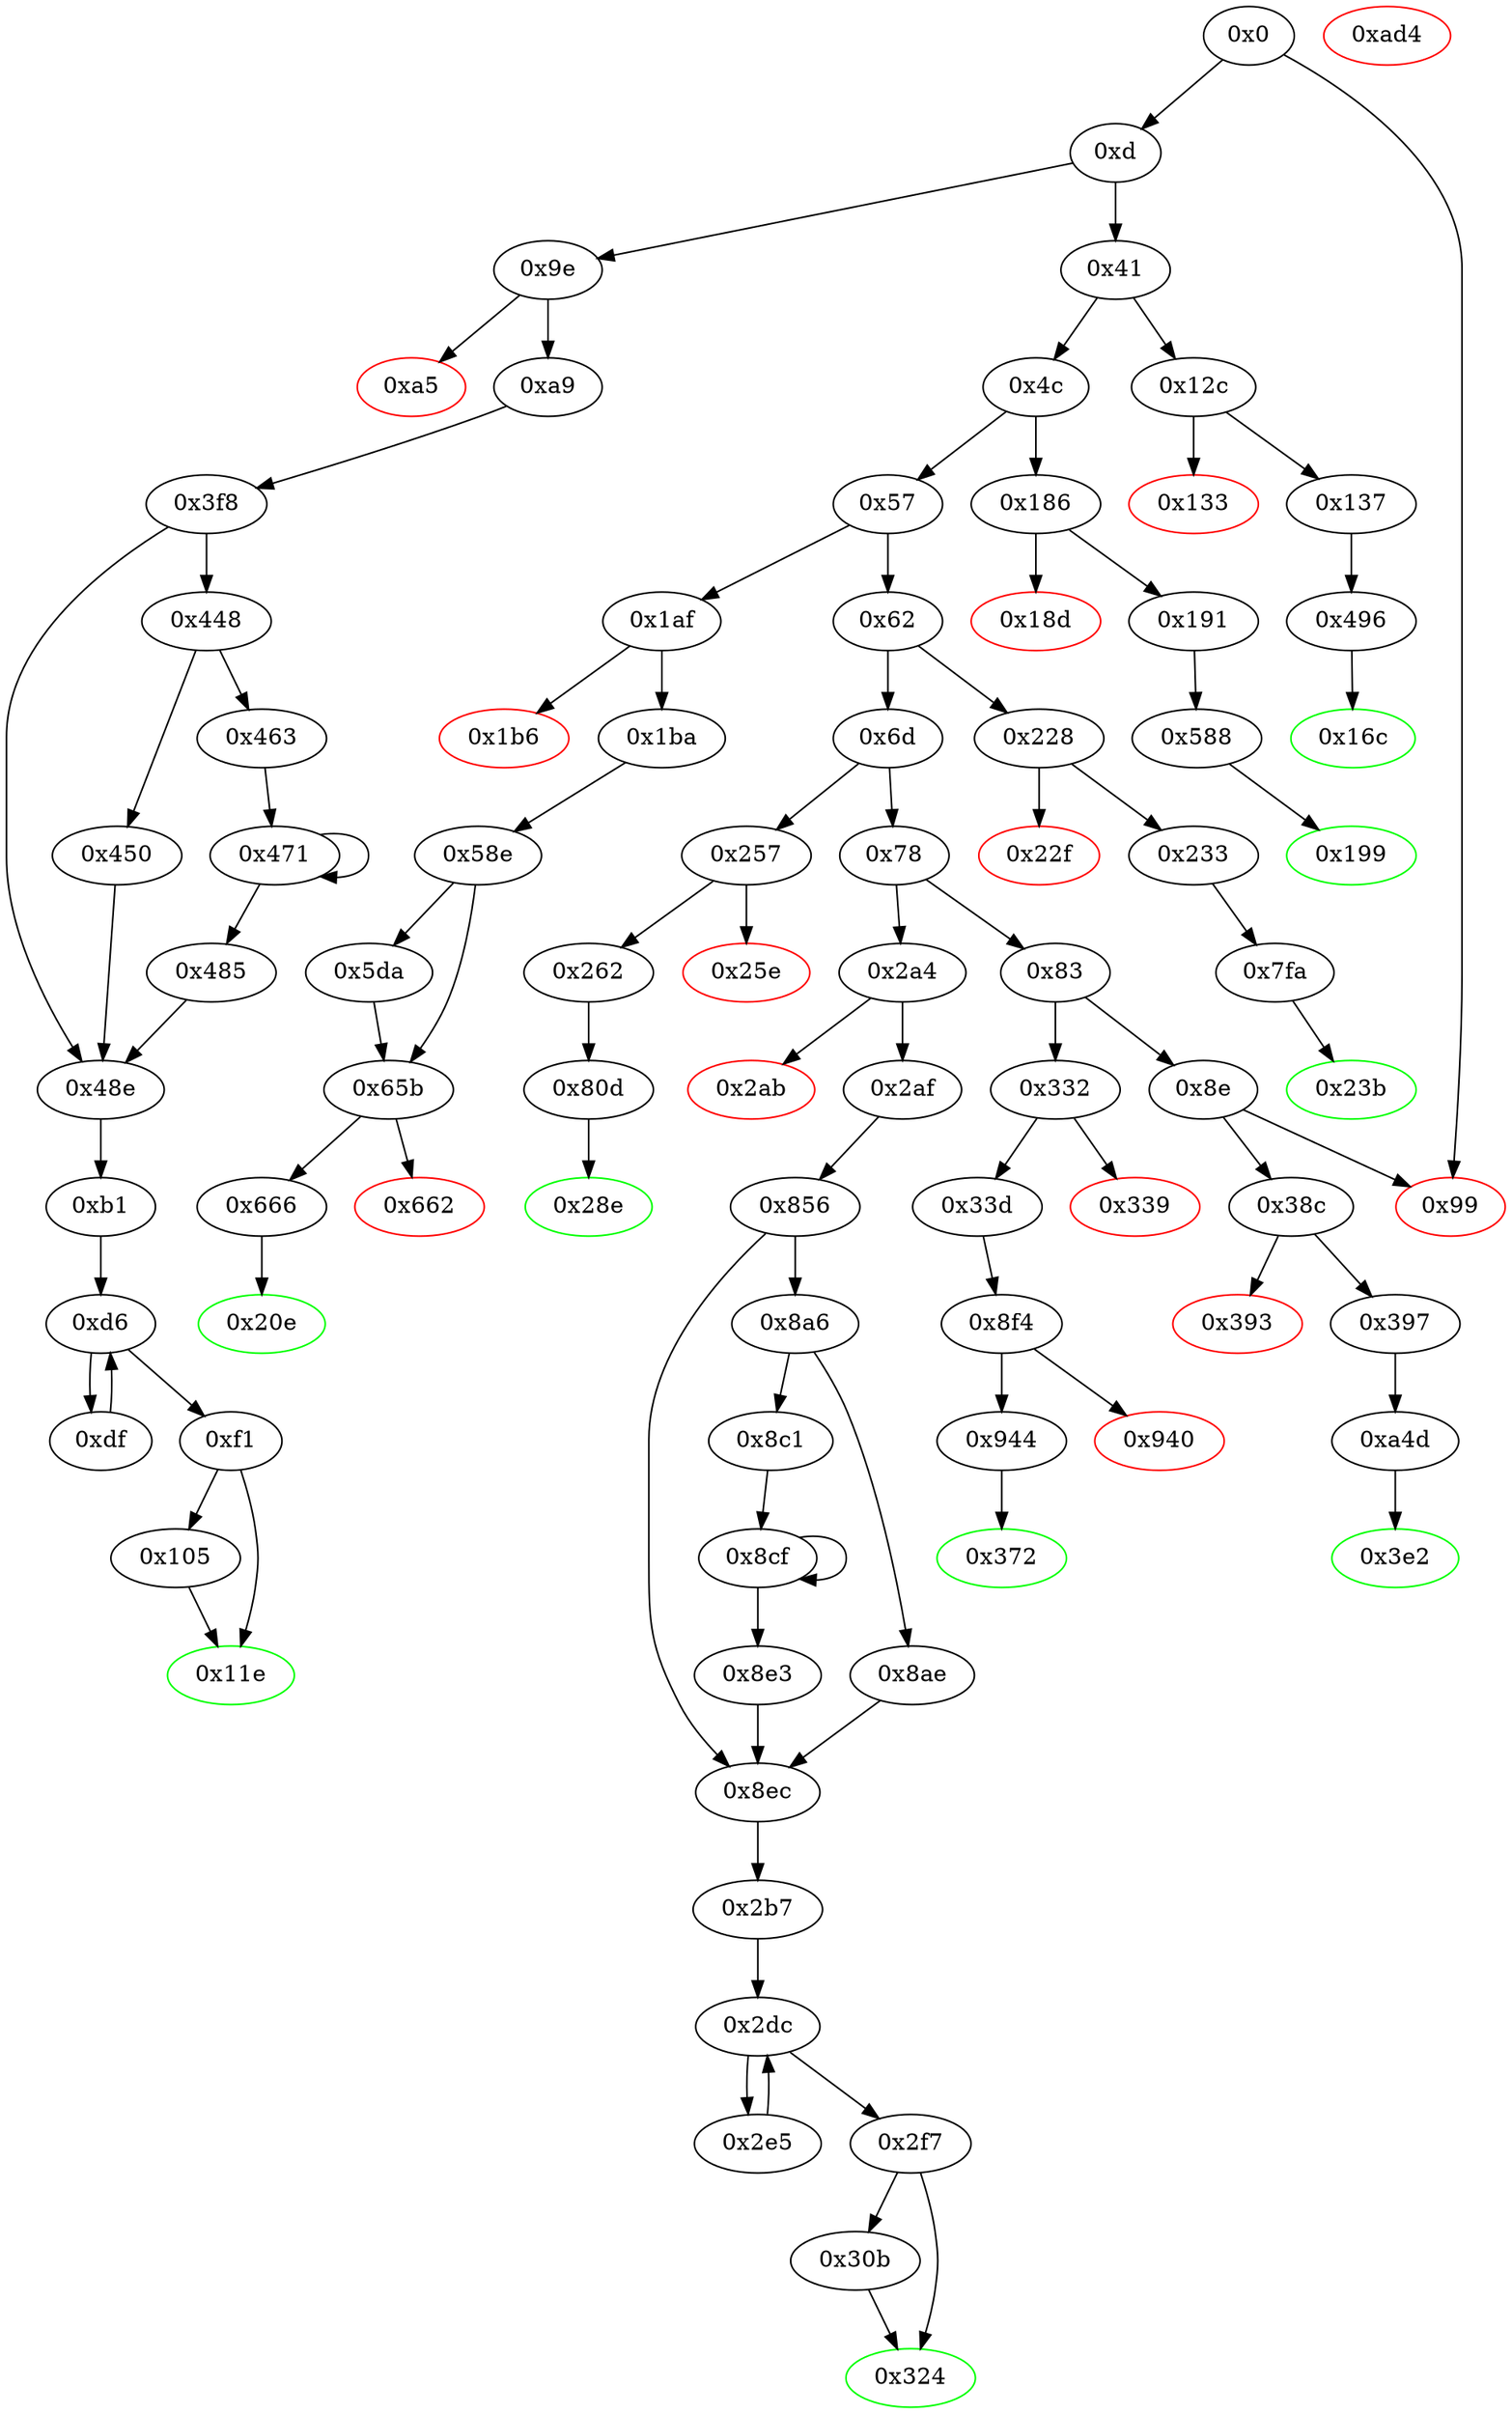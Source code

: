 digraph "" {
"0x2ab" [color=red, fillcolor=white, id="0x2ab", style=filled, tooltip="Block 0x2ab\n[0x2ab:0x2ae]\n---\nPredecessors: [0x2a4]\nSuccessors: []\n---\n0x2ab PUSH1 0x0\n0x2ad DUP1\n0x2ae REVERT\n---\n0x2ab: V196 = 0x0\n0x2ae: REVERT 0x0 0x0\n---\nEntry stack: [V11]\nStack pops: 0\nStack additions: []\nExit stack: [V11]\n\nDef sites:\nV11: {0xd.0x35}\n"];
"0x23b" [color=green, fillcolor=white, id="0x23b", style=filled, tooltip="Block 0x23b\n[0x23b:0x256]\n---\nPredecessors: [0x7fa]\nSuccessors: []\n---\n0x23b JUMPDEST\n0x23c PUSH1 0x40\n0x23e MLOAD\n0x23f DUP1\n0x240 DUP3\n0x241 PUSH1 0xff\n0x243 AND\n0x244 PUSH1 0xff\n0x246 AND\n0x247 DUP2\n0x248 MSTORE\n0x249 PUSH1 0x20\n0x24b ADD\n0x24c SWAP2\n0x24d POP\n0x24e POP\n0x24f PUSH1 0x40\n0x251 MLOAD\n0x252 DUP1\n0x253 SWAP2\n0x254 SUB\n0x255 SWAP1\n0x256 RETURN\n---\n0x23b: JUMPDEST \n0x23c: V163 = 0x40\n0x23e: V164 = M[0x40]\n0x241: V165 = 0xff\n0x243: V166 = AND 0xff V521\n0x244: V167 = 0xff\n0x246: V168 = AND 0xff V166\n0x248: M[V164] = V168\n0x249: V169 = 0x20\n0x24b: V170 = ADD 0x20 V164\n0x24f: V171 = 0x40\n0x251: V172 = M[0x40]\n0x254: V173 = SUB V170 V172\n0x256: RETURN V172 V173\n---\nEntry stack: [V11, 0x23b, V521]\nStack pops: 1\nStack additions: []\nExit stack: [V11, 0x23b]\n\nDef sites:\nV11: {0xd.0x35}\n0x23b: {0x233.0x234}\nV521: {0x7fa.0x80a}\n"];
"0x257" [fillcolor=white, id="0x257", style=filled, tooltip="Block 0x257\n[0x257:0x25d]\n---\nPredecessors: [0x6d]\nSuccessors: [0x25e, 0x262]\n---\n0x257 JUMPDEST\n0x258 CALLVALUE\n0x259 ISZERO\n0x25a PUSH2 0x262\n0x25d JUMPI\n---\n0x257: JUMPDEST \n0x258: V174 = CALLVALUE\n0x259: V175 = ISZERO V174\n0x25a: V176 = 0x262\n0x25d: JUMPI 0x262 V175\n---\nEntry stack: [V11]\nStack pops: 0\nStack additions: []\nExit stack: [V11]\n\nDef sites:\nV11: {0xd.0x35}\n"];
"0x1af" [fillcolor=white, id="0x1af", style=filled, tooltip="Block 0x1af\n[0x1af:0x1b5]\n---\nPredecessors: [0x57]\nSuccessors: [0x1b6, 0x1ba]\n---\n0x1af JUMPDEST\n0x1b0 CALLVALUE\n0x1b1 ISZERO\n0x1b2 PUSH2 0x1ba\n0x1b5 JUMPI\n---\n0x1af: JUMPDEST \n0x1b0: V126 = CALLVALUE\n0x1b1: V127 = ISZERO V126\n0x1b2: V128 = 0x1ba\n0x1b5: JUMPI 0x1ba V127\n---\nEntry stack: [V11]\nStack pops: 0\nStack additions: []\nExit stack: [V11]\n\nDef sites:\nV11: {0xd.0x35}\n"];
"0x4c" [fillcolor=white, id="0x4c", style=filled, tooltip="Block 0x4c\n[0x4c:0x56]\n---\nPredecessors: [0x41]\nSuccessors: [0x57, 0x186]\n---\n0x4c DUP1\n0x4d PUSH4 0x18160ddd\n0x52 EQ\n0x53 PUSH2 0x186\n0x56 JUMPI\n---\n0x4d: V18 = 0x18160ddd\n0x52: V19 = EQ 0x18160ddd V11\n0x53: V20 = 0x186\n0x56: JUMPI 0x186 V19\n---\nEntry stack: [V11]\nStack pops: 1\nStack additions: [S0]\nExit stack: [V11]\n\nDef sites:\nV11: {0xd.0x35}\n"];
"0x262" [fillcolor=white, id="0x262", style=filled, tooltip="Block 0x262\n[0x262:0x28d]\n---\nPredecessors: [0x257]\nSuccessors: [0x80d]\n---\n0x262 JUMPDEST\n0x263 PUSH2 0x28e\n0x266 PUSH1 0x4\n0x268 DUP1\n0x269 DUP1\n0x26a CALLDATALOAD\n0x26b PUSH20 0xffffffffffffffffffffffffffffffffffffffff\n0x280 AND\n0x281 SWAP1\n0x282 PUSH1 0x20\n0x284 ADD\n0x285 SWAP1\n0x286 SWAP2\n0x287 SWAP1\n0x288 POP\n0x289 POP\n0x28a PUSH2 0x80d\n0x28d JUMP\n---\n0x262: JUMPDEST \n0x263: V178 = 0x28e\n0x266: V179 = 0x4\n0x26a: V180 = CALLDATALOAD 0x4\n0x26b: V181 = 0xffffffffffffffffffffffffffffffffffffffff\n0x280: V182 = AND 0xffffffffffffffffffffffffffffffffffffffff V180\n0x282: V183 = 0x20\n0x284: V184 = ADD 0x20 0x4\n0x28a: V185 = 0x80d\n0x28d: JUMP 0x80d\n---\nEntry stack: [V11]\nStack pops: 0\nStack additions: [0x28e, V182]\nExit stack: [V11, 0x28e, V182]\n\nDef sites:\nV11: {0xd.0x35}\n"];
"0x0" [fillcolor=white, id="0x0", style=filled, tooltip="Block 0x0\n[0x0:0xc]\n---\nPredecessors: []\nSuccessors: [0xd, 0x99]\n---\n0x0 PUSH1 0x60\n0x2 PUSH1 0x40\n0x4 MSTORE\n0x5 PUSH1 0x4\n0x7 CALLDATASIZE\n0x8 LT\n0x9 PUSH2 0x99\n0xc JUMPI\n---\n0x0: V0 = 0x60\n0x2: V1 = 0x40\n0x4: M[0x40] = 0x60\n0x5: V2 = 0x4\n0x7: V3 = CALLDATASIZE\n0x8: V4 = LT V3 0x4\n0x9: V5 = 0x99\n0xc: JUMPI 0x99 V4\n---\nEntry stack: []\nStack pops: 0\nStack additions: []\nExit stack: []\n\nDef sites:\n"];
"0x944" [fillcolor=white, id="0x944", style=filled, tooltip="Block 0x944\n[0x944:0xa4c]\n---\nPredecessors: [0x8f4]\nSuccessors: [0x372]\n---\n0x944 JUMPDEST\n0x945 DUP2\n0x946 PUSH1 0x1\n0x948 PUSH1 0x0\n0x94a CALLER\n0x94b PUSH20 0xffffffffffffffffffffffffffffffffffffffff\n0x960 AND\n0x961 PUSH20 0xffffffffffffffffffffffffffffffffffffffff\n0x976 AND\n0x977 DUP2\n0x978 MSTORE\n0x979 PUSH1 0x20\n0x97b ADD\n0x97c SWAP1\n0x97d DUP2\n0x97e MSTORE\n0x97f PUSH1 0x20\n0x981 ADD\n0x982 PUSH1 0x0\n0x984 SHA3\n0x985 PUSH1 0x0\n0x987 DUP3\n0x988 DUP3\n0x989 SLOAD\n0x98a SUB\n0x98b SWAP3\n0x98c POP\n0x98d POP\n0x98e DUP2\n0x98f SWAP1\n0x990 SSTORE\n0x991 POP\n0x992 DUP2\n0x993 PUSH1 0x1\n0x995 PUSH1 0x0\n0x997 DUP6\n0x998 PUSH20 0xffffffffffffffffffffffffffffffffffffffff\n0x9ad AND\n0x9ae PUSH20 0xffffffffffffffffffffffffffffffffffffffff\n0x9c3 AND\n0x9c4 DUP2\n0x9c5 MSTORE\n0x9c6 PUSH1 0x20\n0x9c8 ADD\n0x9c9 SWAP1\n0x9ca DUP2\n0x9cb MSTORE\n0x9cc PUSH1 0x20\n0x9ce ADD\n0x9cf PUSH1 0x0\n0x9d1 SHA3\n0x9d2 PUSH1 0x0\n0x9d4 DUP3\n0x9d5 DUP3\n0x9d6 SLOAD\n0x9d7 ADD\n0x9d8 SWAP3\n0x9d9 POP\n0x9da POP\n0x9db DUP2\n0x9dc SWAP1\n0x9dd SSTORE\n0x9de POP\n0x9df DUP3\n0x9e0 PUSH20 0xffffffffffffffffffffffffffffffffffffffff\n0x9f5 AND\n0x9f6 CALLER\n0x9f7 PUSH20 0xffffffffffffffffffffffffffffffffffffffff\n0xa0c AND\n0xa0d PUSH32 0xddf252ad1be2c89b69c2b068fc378daa952ba7f163c4a11628f55a4df523b3ef\n0xa2e DUP5\n0xa2f PUSH1 0x40\n0xa31 MLOAD\n0xa32 DUP1\n0xa33 DUP3\n0xa34 DUP2\n0xa35 MSTORE\n0xa36 PUSH1 0x20\n0xa38 ADD\n0xa39 SWAP2\n0xa3a POP\n0xa3b POP\n0xa3c PUSH1 0x40\n0xa3e MLOAD\n0xa3f DUP1\n0xa40 SWAP2\n0xa41 SUB\n0xa42 SWAP1\n0xa43 LOG3\n0xa44 PUSH1 0x1\n0xa46 SWAP1\n0xa47 POP\n0xa48 SWAP3\n0xa49 SWAP2\n0xa4a POP\n0xa4b POP\n0xa4c JUMP\n---\n0x944: JUMPDEST \n0x946: V621 = 0x1\n0x948: V622 = 0x0\n0x94a: V623 = CALLER\n0x94b: V624 = 0xffffffffffffffffffffffffffffffffffffffff\n0x960: V625 = AND 0xffffffffffffffffffffffffffffffffffffffff V623\n0x961: V626 = 0xffffffffffffffffffffffffffffffffffffffff\n0x976: V627 = AND 0xffffffffffffffffffffffffffffffffffffffff V625\n0x978: M[0x0] = V627\n0x979: V628 = 0x20\n0x97b: V629 = ADD 0x20 0x0\n0x97e: M[0x20] = 0x1\n0x97f: V630 = 0x20\n0x981: V631 = ADD 0x20 0x20\n0x982: V632 = 0x0\n0x984: V633 = SHA3 0x0 0x40\n0x985: V634 = 0x0\n0x989: V635 = S[V633]\n0x98a: V636 = SUB V635 V251\n0x990: S[V633] = V636\n0x993: V637 = 0x1\n0x995: V638 = 0x0\n0x998: V639 = 0xffffffffffffffffffffffffffffffffffffffff\n0x9ad: V640 = AND 0xffffffffffffffffffffffffffffffffffffffff V248\n0x9ae: V641 = 0xffffffffffffffffffffffffffffffffffffffff\n0x9c3: V642 = AND 0xffffffffffffffffffffffffffffffffffffffff V640\n0x9c5: M[0x0] = V642\n0x9c6: V643 = 0x20\n0x9c8: V644 = ADD 0x20 0x0\n0x9cb: M[0x20] = 0x1\n0x9cc: V645 = 0x20\n0x9ce: V646 = ADD 0x20 0x20\n0x9cf: V647 = 0x0\n0x9d1: V648 = SHA3 0x0 0x40\n0x9d2: V649 = 0x0\n0x9d6: V650 = S[V648]\n0x9d7: V651 = ADD V650 V251\n0x9dd: S[V648] = V651\n0x9e0: V652 = 0xffffffffffffffffffffffffffffffffffffffff\n0x9f5: V653 = AND 0xffffffffffffffffffffffffffffffffffffffff V248\n0x9f6: V654 = CALLER\n0x9f7: V655 = 0xffffffffffffffffffffffffffffffffffffffff\n0xa0c: V656 = AND 0xffffffffffffffffffffffffffffffffffffffff V654\n0xa0d: V657 = 0xddf252ad1be2c89b69c2b068fc378daa952ba7f163c4a11628f55a4df523b3ef\n0xa2f: V658 = 0x40\n0xa31: V659 = M[0x40]\n0xa35: M[V659] = V251\n0xa36: V660 = 0x20\n0xa38: V661 = ADD 0x20 V659\n0xa3c: V662 = 0x40\n0xa3e: V663 = M[0x40]\n0xa41: V664 = SUB V661 V663\n0xa43: LOG V663 V664 0xddf252ad1be2c89b69c2b068fc378daa952ba7f163c4a11628f55a4df523b3ef V656 V653\n0xa44: V665 = 0x1\n0xa4c: JUMP 0x372\n---\nEntry stack: [V11, 0x372, V248, V251, 0x0]\nStack pops: 4\nStack additions: [0x1]\nExit stack: [V11, 0x1]\n\nDef sites:\nV11: {0xd.0x35}\n0x372: {0x33d.0x33e}\nV248: {0x33d.0x35b}\nV251: {0x33d.0x364}\n0x0: {0x8f4.0x8f5}\n"];
"0x332" [fillcolor=white, id="0x332", style=filled, tooltip="Block 0x332\n[0x332:0x338]\n---\nPredecessors: [0x83]\nSuccessors: [0x339, 0x33d]\n---\n0x332 JUMPDEST\n0x333 CALLVALUE\n0x334 ISZERO\n0x335 PUSH2 0x33d\n0x338 JUMPI\n---\n0x332: JUMPDEST \n0x333: V240 = CALLVALUE\n0x334: V241 = ISZERO V240\n0x335: V242 = 0x33d\n0x338: JUMPI 0x33d V241\n---\nEntry stack: [V11]\nStack pops: 0\nStack additions: []\nExit stack: [V11]\n\nDef sites:\nV11: {0xd.0x35}\n"];
"0x940" [color=red, fillcolor=white, id="0x940", style=filled, tooltip="Block 0x940\n[0x940:0x943]\n---\nPredecessors: [0x8f4]\nSuccessors: []\n---\n0x940 PUSH1 0x0\n0x942 DUP1\n0x943 REVERT\n---\n0x940: V620 = 0x0\n0x943: REVERT 0x0 0x0\n---\nEntry stack: [V11, 0x372, V248, V251, 0x0]\nStack pops: 0\nStack additions: []\nExit stack: [V11, 0x372, V248, V251, 0x0]\n\nDef sites:\nV11: {0xd.0x35}\n0x372: {0x33d.0x33e}\nV248: {0x33d.0x35b}\nV251: {0x33d.0x364}\n0x0: {0x8f4.0x8f5}\n"];
"0x33d" [fillcolor=white, id="0x33d", style=filled, tooltip="Block 0x33d\n[0x33d:0x371]\n---\nPredecessors: [0x332]\nSuccessors: [0x8f4]\n---\n0x33d JUMPDEST\n0x33e PUSH2 0x372\n0x341 PUSH1 0x4\n0x343 DUP1\n0x344 DUP1\n0x345 CALLDATALOAD\n0x346 PUSH20 0xffffffffffffffffffffffffffffffffffffffff\n0x35b AND\n0x35c SWAP1\n0x35d PUSH1 0x20\n0x35f ADD\n0x360 SWAP1\n0x361 SWAP2\n0x362 SWAP1\n0x363 DUP1\n0x364 CALLDATALOAD\n0x365 SWAP1\n0x366 PUSH1 0x20\n0x368 ADD\n0x369 SWAP1\n0x36a SWAP2\n0x36b SWAP1\n0x36c POP\n0x36d POP\n0x36e PUSH2 0x8f4\n0x371 JUMP\n---\n0x33d: JUMPDEST \n0x33e: V244 = 0x372\n0x341: V245 = 0x4\n0x345: V246 = CALLDATALOAD 0x4\n0x346: V247 = 0xffffffffffffffffffffffffffffffffffffffff\n0x35b: V248 = AND 0xffffffffffffffffffffffffffffffffffffffff V246\n0x35d: V249 = 0x20\n0x35f: V250 = ADD 0x20 0x4\n0x364: V251 = CALLDATALOAD 0x24\n0x366: V252 = 0x20\n0x368: V253 = ADD 0x20 0x24\n0x36e: V254 = 0x8f4\n0x371: JUMP 0x8f4\n---\nEntry stack: [V11]\nStack pops: 0\nStack additions: [0x372, V248, V251]\nExit stack: [V11, 0x372, V248, V251]\n\nDef sites:\nV11: {0xd.0x35}\n"];
"0x16c" [color=green, fillcolor=white, id="0x16c", style=filled, tooltip="Block 0x16c\n[0x16c:0x185]\n---\nPredecessors: [0x496]\nSuccessors: []\n---\n0x16c JUMPDEST\n0x16d PUSH1 0x40\n0x16f MLOAD\n0x170 DUP1\n0x171 DUP3\n0x172 ISZERO\n0x173 ISZERO\n0x174 ISZERO\n0x175 ISZERO\n0x176 DUP2\n0x177 MSTORE\n0x178 PUSH1 0x20\n0x17a ADD\n0x17b SWAP2\n0x17c POP\n0x17d POP\n0x17e PUSH1 0x40\n0x180 MLOAD\n0x181 DUP1\n0x182 SWAP2\n0x183 SUB\n0x184 SWAP1\n0x185 RETURN\n---\n0x16c: JUMPDEST \n0x16d: V102 = 0x40\n0x16f: V103 = M[0x40]\n0x172: V104 = ISZERO 0x1\n0x173: V105 = ISZERO 0x0\n0x174: V106 = ISZERO 0x1\n0x175: V107 = ISZERO 0x0\n0x177: M[V103] = 0x1\n0x178: V108 = 0x20\n0x17a: V109 = ADD 0x20 V103\n0x17e: V110 = 0x40\n0x180: V111 = M[0x40]\n0x183: V112 = SUB V109 V111\n0x185: RETURN V111 V112\n---\nEntry stack: [V11, 0x1]\nStack pops: 1\nStack additions: []\nExit stack: [V11]\n\nDef sites:\nV11: {0xd.0x35}\n0x1: {0x496.0x57f}\n"];
"0x2a4" [fillcolor=white, id="0x2a4", style=filled, tooltip="Block 0x2a4\n[0x2a4:0x2aa]\n---\nPredecessors: [0x78]\nSuccessors: [0x2ab, 0x2af]\n---\n0x2a4 JUMPDEST\n0x2a5 CALLVALUE\n0x2a6 ISZERO\n0x2a7 PUSH2 0x2af\n0x2aa JUMPI\n---\n0x2a4: JUMPDEST \n0x2a5: V193 = CALLVALUE\n0x2a6: V194 = ISZERO V193\n0x2a7: V195 = 0x2af\n0x2aa: JUMPI 0x2af V194\n---\nEntry stack: [V11]\nStack pops: 0\nStack additions: []\nExit stack: [V11]\n\nDef sites:\nV11: {0xd.0x35}\n"];
"0x105" [fillcolor=white, id="0x105", style=filled, tooltip="Block 0x105\n[0x105:0x11d]\n---\nPredecessors: [0xf1]\nSuccessors: [0x11e]\n---\n0x105 DUP1\n0x106 DUP3\n0x107 SUB\n0x108 DUP1\n0x109 MLOAD\n0x10a PUSH1 0x1\n0x10c DUP4\n0x10d PUSH1 0x20\n0x10f SUB\n0x110 PUSH2 0x100\n0x113 EXP\n0x114 SUB\n0x115 NOT\n0x116 AND\n0x117 DUP2\n0x118 MSTORE\n0x119 PUSH1 0x20\n0x11b ADD\n0x11c SWAP2\n0x11d POP\n---\n0x107: V72 = SUB V67 V69\n0x109: V73 = M[V72]\n0x10a: V74 = 0x1\n0x10d: V75 = 0x20\n0x10f: V76 = SUB 0x20 V69\n0x110: V77 = 0x100\n0x113: V78 = EXP 0x100 V76\n0x114: V79 = SUB V78 0x1\n0x115: V80 = NOT V79\n0x116: V81 = AND V80 V73\n0x118: M[V72] = V81\n0x119: V82 = 0x20\n0x11b: V83 = ADD 0x20 V72\n---\nEntry stack: [V11, 0xb1, V310, V47, V47, V67, V69]\nStack pops: 2\nStack additions: [V83, S0]\nExit stack: [V11, 0xb1, V310, V47, V47, V83, V69]\n\nDef sites:\nV11: {0xd.0x35}\n0xb1: {0xa9.0xaa}\nV310: {0x3f8.0x41d}\nV47: {0xb1.0xb4}\nV47: {0xb1.0xb4}\nV67: {0xf1.0xfa}\nV69: {0xf1.0xfe}\n"];
"0xad4" [color=red, fillcolor=white, id="0xad4", style=filled, tooltip="Block 0xad4\n[0xad4:0xaff]\n---\nPredecessors: []\nSuccessors: []\n---\n0xad4 STOP\n0xad5 LOG1\n0xad6 PUSH6 0x627a7a723058\n0xadd SHA3\n0xade MISSING 0xd4\n0xadf NOT\n0xae0 MISSING 0x4d\n0xae1 MISSING 0x4f\n0xae2 MISSING 0xbd\n0xae3 EXTCODECOPY\n0xae4 MISSING 0x2b\n0xae5 MISSING 0xd6\n0xae6 MISSING 0xb6\n0xae7 MISSING 0xe5\n0xae8 LOG1\n0xae9 LOG2\n0xaea PUSH12 0x86acfd29664949f7605417d4\n0xaf7 MISSING 0xdd\n0xaf8 MISSING 0xe2\n0xaf9 MISSING 0x49\n0xafa LOG1\n0xafb SWAP16\n0xafc SAR\n0xafd MSTORE\n0xafe STOP\n0xaff MISSING 0x29\n---\n0xad4: STOP \n0xad5: LOG S0 S1 S2\n0xad6: V691 = 0x627a7a723058\n0xadd: V692 = SHA3 0x627a7a723058 S3\n0xade: MISSING 0xd4\n0xadf: V693 = NOT S0\n0xae0: MISSING 0x4d\n0xae1: MISSING 0x4f\n0xae2: MISSING 0xbd\n0xae3: EXTCODECOPY S0 S1 S2 S3\n0xae4: MISSING 0x2b\n0xae5: MISSING 0xd6\n0xae6: MISSING 0xb6\n0xae7: MISSING 0xe5\n0xae8: LOG S0 S1 S2\n0xae9: LOG S3 S4 S5 S6\n0xaea: V694 = 0x86acfd29664949f7605417d4\n0xaf7: MISSING 0xdd\n0xaf8: MISSING 0xe2\n0xaf9: MISSING 0x49\n0xafa: LOG S0 S1 S2\n0xafc: V695 = SAR S19 S4\n0xafd: M[V695] = S5\n0xafe: STOP \n0xaff: MISSING 0x29\n---\nEntry stack: []\nStack pops: 0\nStack additions: [V692, V693, 0x86acfd29664949f7605417d4, S6, S7, S8, S9, S10, S11, S12, S13, S14, S15, S16, S17, S18, S3]\nExit stack: []\n\nDef sites:\n"];
"0x1b6" [color=red, fillcolor=white, id="0x1b6", style=filled, tooltip="Block 0x1b6\n[0x1b6:0x1b9]\n---\nPredecessors: [0x1af]\nSuccessors: []\n---\n0x1b6 PUSH1 0x0\n0x1b8 DUP1\n0x1b9 REVERT\n---\n0x1b6: V129 = 0x0\n0x1b9: REVERT 0x0 0x0\n---\nEntry stack: [V11]\nStack pops: 0\nStack additions: []\nExit stack: [V11]\n\nDef sites:\nV11: {0xd.0x35}\n"];
"0x62" [fillcolor=white, id="0x62", style=filled, tooltip="Block 0x62\n[0x62:0x6c]\n---\nPredecessors: [0x57]\nSuccessors: [0x6d, 0x228]\n---\n0x62 DUP1\n0x63 PUSH4 0x313ce567\n0x68 EQ\n0x69 PUSH2 0x228\n0x6c JUMPI\n---\n0x63: V24 = 0x313ce567\n0x68: V25 = EQ 0x313ce567 V11\n0x69: V26 = 0x228\n0x6c: JUMPI 0x228 V25\n---\nEntry stack: [V11]\nStack pops: 1\nStack additions: [S0]\nExit stack: [V11]\n\nDef sites:\nV11: {0xd.0x35}\n"];
"0x339" [color=red, fillcolor=white, id="0x339", style=filled, tooltip="Block 0x339\n[0x339:0x33c]\n---\nPredecessors: [0x332]\nSuccessors: []\n---\n0x339 PUSH1 0x0\n0x33b DUP1\n0x33c REVERT\n---\n0x339: V243 = 0x0\n0x33c: REVERT 0x0 0x0\n---\nEntry stack: [V11]\nStack pops: 0\nStack additions: []\nExit stack: [V11]\n\nDef sites:\nV11: {0xd.0x35}\n"];
"0x2e5" [fillcolor=white, id="0x2e5", style=filled, tooltip="Block 0x2e5\n[0x2e5:0x2f6]\n---\nPredecessors: [0x2dc]\nSuccessors: [0x2dc]\n---\n0x2e5 DUP1\n0x2e6 DUP3\n0x2e7 ADD\n0x2e8 MLOAD\n0x2e9 DUP2\n0x2ea DUP5\n0x2eb ADD\n0x2ec MSTORE\n0x2ed PUSH1 0x20\n0x2ef DUP2\n0x2f0 ADD\n0x2f1 SWAP1\n0x2f2 POP\n0x2f3 PUSH2 0x2dc\n0x2f6 JUMP\n---\n0x2e7: V214 = ADD V209 S0\n0x2e8: V215 = M[V214]\n0x2eb: V216 = ADD V206 S0\n0x2ec: M[V216] = V215\n0x2ed: V217 = 0x20\n0x2f0: V218 = ADD S0 0x20\n0x2f3: V219 = 0x2dc\n0x2f6: JUMP 0x2dc\n---\nEntry stack: [V11, 0x2b7, V556, V200, V200, V206, V209, V207, V207, V206, V209, S0]\nStack pops: 3\nStack additions: [S2, S1, V218]\nExit stack: [V11, 0x2b7, V556, V200, V200, V206, V209, V207, V207, V206, V209, V218]\n\nDef sites:\nV11: {0xd.0x35}\n0x2b7: {0x2af.0x2b0}\nV556: {0x856.0x87b}\nV200: {0x2b7.0x2ba}\nV200: {0x2b7.0x2ba}\nV206: {0x2b7.0x2cd}\nV209: {0x2b7.0x2d5}\nV207: {0x2b7.0x2d1}\nV207: {0x2b7.0x2d1}\nV206: {0x2b7.0x2cd}\nV209: {0x2b7.0x2d5}\nS0: {0x2e5.0x2f0, 0x2b7.0x2da}\n"];
"0x450" [fillcolor=white, id="0x450", style=filled, tooltip="Block 0x450\n[0x450:0x462]\n---\nPredecessors: [0x448]\nSuccessors: [0x48e]\n---\n0x450 PUSH2 0x100\n0x453 DUP1\n0x454 DUP4\n0x455 SLOAD\n0x456 DIV\n0x457 MUL\n0x458 DUP4\n0x459 MSTORE\n0x45a SWAP2\n0x45b PUSH1 0x20\n0x45d ADD\n0x45e SWAP2\n0x45f PUSH2 0x48e\n0x462 JUMP\n---\n0x450: V331 = 0x100\n0x455: V332 = S[0x3]\n0x456: V333 = DIV V332 0x100\n0x457: V334 = MUL V333 0x100\n0x459: M[V314] = V334\n0x45b: V335 = 0x20\n0x45d: V336 = ADD 0x20 V314\n0x45f: V337 = 0x48e\n0x462: JUMP 0x48e\n---\nEntry stack: [V11, 0xb1, V310, 0x3, V301, V314, 0x3, V325]\nStack pops: 3\nStack additions: [V336, S1, S0]\nExit stack: [V11, 0xb1, V310, 0x3, V301, V336, 0x3, V325]\n\nDef sites:\nV11: {0xd.0x35}\n0xb1: {0xa9.0xaa}\nV310: {0x3f8.0x41d}\n0x3: {0x3f8.0x3f9}\nV301: {0x3f8.0x40d}\nV314: {0x3f8.0x42d}\n0x3: {0x3f8.0x3f9}\nV325: {0x3f8.0x441}\n"];
"0x372" [color=green, fillcolor=white, id="0x372", style=filled, tooltip="Block 0x372\n[0x372:0x38b]\n---\nPredecessors: [0x944]\nSuccessors: []\n---\n0x372 JUMPDEST\n0x373 PUSH1 0x40\n0x375 MLOAD\n0x376 DUP1\n0x377 DUP3\n0x378 ISZERO\n0x379 ISZERO\n0x37a ISZERO\n0x37b ISZERO\n0x37c DUP2\n0x37d MSTORE\n0x37e PUSH1 0x20\n0x380 ADD\n0x381 SWAP2\n0x382 POP\n0x383 POP\n0x384 PUSH1 0x40\n0x386 MLOAD\n0x387 DUP1\n0x388 SWAP2\n0x389 SUB\n0x38a SWAP1\n0x38b RETURN\n---\n0x372: JUMPDEST \n0x373: V255 = 0x40\n0x375: V256 = M[0x40]\n0x378: V257 = ISZERO 0x1\n0x379: V258 = ISZERO 0x0\n0x37a: V259 = ISZERO 0x1\n0x37b: V260 = ISZERO 0x0\n0x37d: M[V256] = 0x1\n0x37e: V261 = 0x20\n0x380: V262 = ADD 0x20 V256\n0x384: V263 = 0x40\n0x386: V264 = M[0x40]\n0x389: V265 = SUB V262 V264\n0x38b: RETURN V264 V265\n---\nEntry stack: [V11, 0x1]\nStack pops: 1\nStack additions: []\nExit stack: [V11]\n\nDef sites:\nV11: {0xd.0x35}\n0x1: {0x944.0xa44}\n"];
"0xd" [fillcolor=white, id="0xd", style=filled, tooltip="Block 0xd\n[0xd:0x40]\n---\nPredecessors: [0x0]\nSuccessors: [0x41, 0x9e]\n---\n0xd PUSH1 0x0\n0xf CALLDATALOAD\n0x10 PUSH29 0x100000000000000000000000000000000000000000000000000000000\n0x2e SWAP1\n0x2f DIV\n0x30 PUSH4 0xffffffff\n0x35 AND\n0x36 DUP1\n0x37 PUSH4 0x6fdde03\n0x3c EQ\n0x3d PUSH2 0x9e\n0x40 JUMPI\n---\n0xd: V6 = 0x0\n0xf: V7 = CALLDATALOAD 0x0\n0x10: V8 = 0x100000000000000000000000000000000000000000000000000000000\n0x2f: V9 = DIV V7 0x100000000000000000000000000000000000000000000000000000000\n0x30: V10 = 0xffffffff\n0x35: V11 = AND 0xffffffff V9\n0x37: V12 = 0x6fdde03\n0x3c: V13 = EQ 0x6fdde03 V11\n0x3d: V14 = 0x9e\n0x40: JUMPI 0x9e V13\n---\nEntry stack: []\nStack pops: 0\nStack additions: [V11]\nExit stack: [V11]\n\nDef sites:\n"];
"0x30b" [fillcolor=white, id="0x30b", style=filled, tooltip="Block 0x30b\n[0x30b:0x323]\n---\nPredecessors: [0x2f7]\nSuccessors: [0x324]\n---\n0x30b DUP1\n0x30c DUP3\n0x30d SUB\n0x30e DUP1\n0x30f MLOAD\n0x310 PUSH1 0x1\n0x312 DUP4\n0x313 PUSH1 0x20\n0x315 SUB\n0x316 PUSH2 0x100\n0x319 EXP\n0x31a SUB\n0x31b NOT\n0x31c AND\n0x31d DUP2\n0x31e MSTORE\n0x31f PUSH1 0x20\n0x321 ADD\n0x322 SWAP2\n0x323 POP\n---\n0x30d: V225 = SUB V220 V222\n0x30f: V226 = M[V225]\n0x310: V227 = 0x1\n0x313: V228 = 0x20\n0x315: V229 = SUB 0x20 V222\n0x316: V230 = 0x100\n0x319: V231 = EXP 0x100 V229\n0x31a: V232 = SUB V231 0x1\n0x31b: V233 = NOT V232\n0x31c: V234 = AND V233 V226\n0x31e: M[V225] = V234\n0x31f: V235 = 0x20\n0x321: V236 = ADD 0x20 V225\n---\nEntry stack: [V11, 0x2b7, V556, V200, V200, V220, V222]\nStack pops: 2\nStack additions: [V236, S0]\nExit stack: [V11, 0x2b7, V556, V200, V200, V236, V222]\n\nDef sites:\nV11: {0xd.0x35}\n0x2b7: {0x2af.0x2b0}\nV556: {0x856.0x87b}\nV200: {0x2b7.0x2ba}\nV200: {0x2b7.0x2ba}\nV220: {0x2f7.0x300}\nV222: {0x2f7.0x304}\n"];
"0xa4d" [fillcolor=white, id="0xa4d", style=filled, tooltip="Block 0xa4d\n[0xa4d:0xad3]\n---\nPredecessors: [0x397]\nSuccessors: [0x3e2]\n---\n0xa4d JUMPDEST\n0xa4e PUSH1 0x0\n0xa50 PUSH1 0x2\n0xa52 PUSH1 0x0\n0xa54 DUP5\n0xa55 PUSH20 0xffffffffffffffffffffffffffffffffffffffff\n0xa6a AND\n0xa6b PUSH20 0xffffffffffffffffffffffffffffffffffffffff\n0xa80 AND\n0xa81 DUP2\n0xa82 MSTORE\n0xa83 PUSH1 0x20\n0xa85 ADD\n0xa86 SWAP1\n0xa87 DUP2\n0xa88 MSTORE\n0xa89 PUSH1 0x20\n0xa8b ADD\n0xa8c PUSH1 0x0\n0xa8e SHA3\n0xa8f PUSH1 0x0\n0xa91 DUP4\n0xa92 PUSH20 0xffffffffffffffffffffffffffffffffffffffff\n0xaa7 AND\n0xaa8 PUSH20 0xffffffffffffffffffffffffffffffffffffffff\n0xabd AND\n0xabe DUP2\n0xabf MSTORE\n0xac0 PUSH1 0x20\n0xac2 ADD\n0xac3 SWAP1\n0xac4 DUP2\n0xac5 MSTORE\n0xac6 PUSH1 0x20\n0xac8 ADD\n0xac9 PUSH1 0x0\n0xacb SHA3\n0xacc SLOAD\n0xacd SWAP1\n0xace POP\n0xacf SWAP3\n0xad0 SWAP2\n0xad1 POP\n0xad2 POP\n0xad3 JUMP\n---\n0xa4d: JUMPDEST \n0xa4e: V666 = 0x0\n0xa50: V667 = 0x2\n0xa52: V668 = 0x0\n0xa55: V669 = 0xffffffffffffffffffffffffffffffffffffffff\n0xa6a: V670 = AND 0xffffffffffffffffffffffffffffffffffffffff V274\n0xa6b: V671 = 0xffffffffffffffffffffffffffffffffffffffff\n0xa80: V672 = AND 0xffffffffffffffffffffffffffffffffffffffff V670\n0xa82: M[0x0] = V672\n0xa83: V673 = 0x20\n0xa85: V674 = ADD 0x20 0x0\n0xa88: M[0x20] = 0x2\n0xa89: V675 = 0x20\n0xa8b: V676 = ADD 0x20 0x20\n0xa8c: V677 = 0x0\n0xa8e: V678 = SHA3 0x0 0x40\n0xa8f: V679 = 0x0\n0xa92: V680 = 0xffffffffffffffffffffffffffffffffffffffff\n0xaa7: V681 = AND 0xffffffffffffffffffffffffffffffffffffffff V279\n0xaa8: V682 = 0xffffffffffffffffffffffffffffffffffffffff\n0xabd: V683 = AND 0xffffffffffffffffffffffffffffffffffffffff V681\n0xabf: M[0x0] = V683\n0xac0: V684 = 0x20\n0xac2: V685 = ADD 0x20 0x0\n0xac5: M[0x20] = V678\n0xac6: V686 = 0x20\n0xac8: V687 = ADD 0x20 0x20\n0xac9: V688 = 0x0\n0xacb: V689 = SHA3 0x0 0x40\n0xacc: V690 = S[V689]\n0xad3: JUMP 0x3e2\n---\nEntry stack: [V11, 0x3e2, V274, V279]\nStack pops: 3\nStack additions: [V690]\nExit stack: [V11, V690]\n\nDef sites:\nV11: {0xd.0x35}\n0x3e2: {0x397.0x398}\nV274: {0x397.0x3b5}\nV279: {0x397.0x3d4}\n"];
"0x18d" [color=red, fillcolor=white, id="0x18d", style=filled, tooltip="Block 0x18d\n[0x18d:0x190]\n---\nPredecessors: [0x186]\nSuccessors: []\n---\n0x18d PUSH1 0x0\n0x18f DUP1\n0x190 REVERT\n---\n0x18d: V116 = 0x0\n0x190: REVERT 0x0 0x0\n---\nEntry stack: [V11]\nStack pops: 0\nStack additions: []\nExit stack: [V11]\n\nDef sites:\nV11: {0xd.0x35}\n"];
"0xa5" [color=red, fillcolor=white, id="0xa5", style=filled, tooltip="Block 0xa5\n[0xa5:0xa8]\n---\nPredecessors: [0x9e]\nSuccessors: []\n---\n0xa5 PUSH1 0x0\n0xa7 DUP1\n0xa8 REVERT\n---\n0xa5: V43 = 0x0\n0xa8: REVERT 0x0 0x0\n---\nEntry stack: [V11]\nStack pops: 0\nStack additions: []\nExit stack: [V11]\n\nDef sites:\nV11: {0xd.0x35}\n"];
"0x11e" [color=green, fillcolor=white, id="0x11e", style=filled, tooltip="Block 0x11e\n[0x11e:0x12b]\n---\nPredecessors: [0xf1, 0x105]\nSuccessors: []\n---\n0x11e JUMPDEST\n0x11f POP\n0x120 SWAP3\n0x121 POP\n0x122 POP\n0x123 POP\n0x124 PUSH1 0x40\n0x126 MLOAD\n0x127 DUP1\n0x128 SWAP2\n0x129 SUB\n0x12a SWAP1\n0x12b RETURN\n---\n0x11e: JUMPDEST \n0x124: V84 = 0x40\n0x126: V85 = M[0x40]\n0x129: V86 = SUB S1 V85\n0x12b: RETURN V85 V86\n---\nEntry stack: [V11, 0xb1, V310, V47, V47, S1, V69]\nStack pops: 5\nStack additions: []\nExit stack: [V11, 0xb1]\n\nDef sites:\nV11: {0xd.0x35}\n0xb1: {0xa9.0xaa}\nV310: {0x3f8.0x41d}\nV47: {0xb1.0xb4}\nV47: {0xb1.0xb4}\nS1: {0xf1.0xfa, 0x105.0x11b}\nV69: {0xf1.0xfe}\n"];
"0x57" [fillcolor=white, id="0x57", style=filled, tooltip="Block 0x57\n[0x57:0x61]\n---\nPredecessors: [0x4c]\nSuccessors: [0x62, 0x1af]\n---\n0x57 DUP1\n0x58 PUSH4 0x23b872dd\n0x5d EQ\n0x5e PUSH2 0x1af\n0x61 JUMPI\n---\n0x58: V21 = 0x23b872dd\n0x5d: V22 = EQ 0x23b872dd V11\n0x5e: V23 = 0x1af\n0x61: JUMPI 0x1af V22\n---\nEntry stack: [V11]\nStack pops: 1\nStack additions: [S0]\nExit stack: [V11]\n\nDef sites:\nV11: {0xd.0x35}\n"];
"0x2b7" [fillcolor=white, id="0x2b7", style=filled, tooltip="Block 0x2b7\n[0x2b7:0x2db]\n---\nPredecessors: [0x8ec]\nSuccessors: [0x2dc]\n---\n0x2b7 JUMPDEST\n0x2b8 PUSH1 0x40\n0x2ba MLOAD\n0x2bb DUP1\n0x2bc DUP1\n0x2bd PUSH1 0x20\n0x2bf ADD\n0x2c0 DUP3\n0x2c1 DUP2\n0x2c2 SUB\n0x2c3 DUP3\n0x2c4 MSTORE\n0x2c5 DUP4\n0x2c6 DUP2\n0x2c7 DUP2\n0x2c8 MLOAD\n0x2c9 DUP2\n0x2ca MSTORE\n0x2cb PUSH1 0x20\n0x2cd ADD\n0x2ce SWAP2\n0x2cf POP\n0x2d0 DUP1\n0x2d1 MLOAD\n0x2d2 SWAP1\n0x2d3 PUSH1 0x20\n0x2d5 ADD\n0x2d6 SWAP1\n0x2d7 DUP1\n0x2d8 DUP4\n0x2d9 DUP4\n0x2da PUSH1 0x0\n---\n0x2b7: JUMPDEST \n0x2b8: V199 = 0x40\n0x2ba: V200 = M[0x40]\n0x2bd: V201 = 0x20\n0x2bf: V202 = ADD 0x20 V200\n0x2c2: V203 = SUB V202 V200\n0x2c4: M[V200] = V203\n0x2c8: V204 = M[V556]\n0x2ca: M[V202] = V204\n0x2cb: V205 = 0x20\n0x2cd: V206 = ADD 0x20 V202\n0x2d1: V207 = M[V556]\n0x2d3: V208 = 0x20\n0x2d5: V209 = ADD 0x20 V556\n0x2da: V210 = 0x0\n---\nEntry stack: [V11, 0x2b7, V556]\nStack pops: 1\nStack additions: [S0, V200, V200, V206, V209, V207, V207, V206, V209, 0x0]\nExit stack: [V11, 0x2b7, V556, V200, V200, V206, V209, V207, V207, V206, V209, 0x0]\n\nDef sites:\nV11: {0xd.0x35}\n0x2b7: {0x2af.0x2b0}\nV556: {0x856.0x87b}\n"];
"0x8c1" [fillcolor=white, id="0x8c1", style=filled, tooltip="Block 0x8c1\n[0x8c1:0x8ce]\n---\nPredecessors: [0x8a6]\nSuccessors: [0x8cf]\n---\n0x8c1 JUMPDEST\n0x8c2 DUP3\n0x8c3 ADD\n0x8c4 SWAP2\n0x8c5 SWAP1\n0x8c6 PUSH1 0x0\n0x8c8 MSTORE\n0x8c9 PUSH1 0x20\n0x8cb PUSH1 0x0\n0x8cd SHA3\n0x8ce SWAP1\n---\n0x8c1: JUMPDEST \n0x8c3: V584 = ADD V560 V571\n0x8c6: V585 = 0x0\n0x8c8: M[0x0] = 0x5\n0x8c9: V586 = 0x20\n0x8cb: V587 = 0x0\n0x8cd: V588 = SHA3 0x0 0x20\n---\nEntry stack: [V11, 0x2b7, V556, 0x5, V547, V560, 0x5, V571]\nStack pops: 3\nStack additions: [V584, V588, S2]\nExit stack: [V11, 0x2b7, V556, 0x5, V547, V584, V588, V560]\n\nDef sites:\nV11: {0xd.0x35}\n0x2b7: {0x2af.0x2b0}\nV556: {0x856.0x87b}\n0x5: {0x856.0x857}\nV547: {0x856.0x86b}\nV560: {0x856.0x88b}\n0x5: {0x856.0x857}\nV571: {0x856.0x89f}\n"];
"0x463" [fillcolor=white, id="0x463", style=filled, tooltip="Block 0x463\n[0x463:0x470]\n---\nPredecessors: [0x448]\nSuccessors: [0x471]\n---\n0x463 JUMPDEST\n0x464 DUP3\n0x465 ADD\n0x466 SWAP2\n0x467 SWAP1\n0x468 PUSH1 0x0\n0x46a MSTORE\n0x46b PUSH1 0x20\n0x46d PUSH1 0x0\n0x46f SHA3\n0x470 SWAP1\n---\n0x463: JUMPDEST \n0x465: V338 = ADD V314 V325\n0x468: V339 = 0x0\n0x46a: M[0x0] = 0x3\n0x46b: V340 = 0x20\n0x46d: V341 = 0x0\n0x46f: V342 = SHA3 0x0 0x20\n---\nEntry stack: [V11, 0xb1, V310, 0x3, V301, V314, 0x3, V325]\nStack pops: 3\nStack additions: [V338, V342, S2]\nExit stack: [V11, 0xb1, V310, 0x3, V301, V338, V342, V314]\n\nDef sites:\nV11: {0xd.0x35}\n0xb1: {0xa9.0xaa}\nV310: {0x3f8.0x41d}\n0x3: {0x3f8.0x3f9}\nV301: {0x3f8.0x40d}\nV314: {0x3f8.0x42d}\n0x3: {0x3f8.0x3f9}\nV325: {0x3f8.0x441}\n"];
"0x1ba" [fillcolor=white, id="0x1ba", style=filled, tooltip="Block 0x1ba\n[0x1ba:0x20d]\n---\nPredecessors: [0x1af]\nSuccessors: [0x58e]\n---\n0x1ba JUMPDEST\n0x1bb PUSH2 0x20e\n0x1be PUSH1 0x4\n0x1c0 DUP1\n0x1c1 DUP1\n0x1c2 CALLDATALOAD\n0x1c3 PUSH20 0xffffffffffffffffffffffffffffffffffffffff\n0x1d8 AND\n0x1d9 SWAP1\n0x1da PUSH1 0x20\n0x1dc ADD\n0x1dd SWAP1\n0x1de SWAP2\n0x1df SWAP1\n0x1e0 DUP1\n0x1e1 CALLDATALOAD\n0x1e2 PUSH20 0xffffffffffffffffffffffffffffffffffffffff\n0x1f7 AND\n0x1f8 SWAP1\n0x1f9 PUSH1 0x20\n0x1fb ADD\n0x1fc SWAP1\n0x1fd SWAP2\n0x1fe SWAP1\n0x1ff DUP1\n0x200 CALLDATALOAD\n0x201 SWAP1\n0x202 PUSH1 0x20\n0x204 ADD\n0x205 SWAP1\n0x206 SWAP2\n0x207 SWAP1\n0x208 POP\n0x209 POP\n0x20a PUSH2 0x58e\n0x20d JUMP\n---\n0x1ba: JUMPDEST \n0x1bb: V130 = 0x20e\n0x1be: V131 = 0x4\n0x1c2: V132 = CALLDATALOAD 0x4\n0x1c3: V133 = 0xffffffffffffffffffffffffffffffffffffffff\n0x1d8: V134 = AND 0xffffffffffffffffffffffffffffffffffffffff V132\n0x1da: V135 = 0x20\n0x1dc: V136 = ADD 0x20 0x4\n0x1e1: V137 = CALLDATALOAD 0x24\n0x1e2: V138 = 0xffffffffffffffffffffffffffffffffffffffff\n0x1f7: V139 = AND 0xffffffffffffffffffffffffffffffffffffffff V137\n0x1f9: V140 = 0x20\n0x1fb: V141 = ADD 0x20 0x24\n0x200: V142 = CALLDATALOAD 0x44\n0x202: V143 = 0x20\n0x204: V144 = ADD 0x20 0x44\n0x20a: V145 = 0x58e\n0x20d: JUMP 0x58e\n---\nEntry stack: [V11]\nStack pops: 0\nStack additions: [0x20e, V134, V139, V142]\nExit stack: [V11, 0x20e, V134, V139, V142]\n\nDef sites:\nV11: {0xd.0x35}\n"];
"0x8ae" [fillcolor=white, id="0x8ae", style=filled, tooltip="Block 0x8ae\n[0x8ae:0x8c0]\n---\nPredecessors: [0x8a6]\nSuccessors: [0x8ec]\n---\n0x8ae PUSH2 0x100\n0x8b1 DUP1\n0x8b2 DUP4\n0x8b3 SLOAD\n0x8b4 DIV\n0x8b5 MUL\n0x8b6 DUP4\n0x8b7 MSTORE\n0x8b8 SWAP2\n0x8b9 PUSH1 0x20\n0x8bb ADD\n0x8bc SWAP2\n0x8bd PUSH2 0x8ec\n0x8c0 JUMP\n---\n0x8ae: V577 = 0x100\n0x8b3: V578 = S[0x5]\n0x8b4: V579 = DIV V578 0x100\n0x8b5: V580 = MUL V579 0x100\n0x8b7: M[V560] = V580\n0x8b9: V581 = 0x20\n0x8bb: V582 = ADD 0x20 V560\n0x8bd: V583 = 0x8ec\n0x8c0: JUMP 0x8ec\n---\nEntry stack: [V11, 0x2b7, V556, 0x5, V547, V560, 0x5, V571]\nStack pops: 3\nStack additions: [V582, S1, S0]\nExit stack: [V11, 0x2b7, V556, 0x5, V547, V582, 0x5, V571]\n\nDef sites:\nV11: {0xd.0x35}\n0x2b7: {0x2af.0x2b0}\nV556: {0x856.0x87b}\n0x5: {0x856.0x857}\nV547: {0x856.0x86b}\nV560: {0x856.0x88b}\n0x5: {0x856.0x857}\nV571: {0x856.0x89f}\n"];
"0x133" [color=red, fillcolor=white, id="0x133", style=filled, tooltip="Block 0x133\n[0x133:0x136]\n---\nPredecessors: [0x12c]\nSuccessors: []\n---\n0x133 PUSH1 0x0\n0x135 DUP1\n0x136 REVERT\n---\n0x133: V90 = 0x0\n0x136: REVERT 0x0 0x0\n---\nEntry stack: [V11]\nStack pops: 0\nStack additions: []\nExit stack: [V11]\n\nDef sites:\nV11: {0xd.0x35}\n"];
"0x2af" [fillcolor=white, id="0x2af", style=filled, tooltip="Block 0x2af\n[0x2af:0x2b6]\n---\nPredecessors: [0x2a4]\nSuccessors: [0x856]\n---\n0x2af JUMPDEST\n0x2b0 PUSH2 0x2b7\n0x2b3 PUSH2 0x856\n0x2b6 JUMP\n---\n0x2af: JUMPDEST \n0x2b0: V197 = 0x2b7\n0x2b3: V198 = 0x856\n0x2b6: JUMP 0x856\n---\nEntry stack: [V11]\nStack pops: 0\nStack additions: [0x2b7]\nExit stack: [V11, 0x2b7]\n\nDef sites:\nV11: {0xd.0x35}\n"];
"0x20e" [color=green, fillcolor=white, id="0x20e", style=filled, tooltip="Block 0x20e\n[0x20e:0x227]\n---\nPredecessors: [0x666]\nSuccessors: []\n---\n0x20e JUMPDEST\n0x20f PUSH1 0x40\n0x211 MLOAD\n0x212 DUP1\n0x213 DUP3\n0x214 ISZERO\n0x215 ISZERO\n0x216 ISZERO\n0x217 ISZERO\n0x218 DUP2\n0x219 MSTORE\n0x21a PUSH1 0x20\n0x21c ADD\n0x21d SWAP2\n0x21e POP\n0x21f POP\n0x220 PUSH1 0x40\n0x222 MLOAD\n0x223 DUP1\n0x224 SWAP2\n0x225 SUB\n0x226 SWAP1\n0x227 RETURN\n---\n0x20e: JUMPDEST \n0x20f: V146 = 0x40\n0x211: V147 = M[0x40]\n0x214: V148 = ISZERO 0x1\n0x215: V149 = ISZERO 0x0\n0x216: V150 = ISZERO 0x1\n0x217: V151 = ISZERO 0x0\n0x219: M[V147] = 0x1\n0x21a: V152 = 0x20\n0x21c: V153 = ADD 0x20 V147\n0x220: V154 = 0x40\n0x222: V155 = M[0x40]\n0x225: V156 = SUB V153 V155\n0x227: RETURN V155 V156\n---\nEntry stack: [V11, 0x1]\nStack pops: 1\nStack additions: []\nExit stack: [V11]\n\nDef sites:\nV11: {0xd.0x35}\n0x1: {0x666.0x7f0}\n"];
"0x58e" [fillcolor=white, id="0x58e", style=filled, tooltip="Block 0x58e\n[0x58e:0x5d9]\n---\nPredecessors: [0x1ba]\nSuccessors: [0x5da, 0x65b]\n---\n0x58e JUMPDEST\n0x58f PUSH1 0x0\n0x591 DUP2\n0x592 PUSH1 0x1\n0x594 PUSH1 0x0\n0x596 DUP7\n0x597 PUSH20 0xffffffffffffffffffffffffffffffffffffffff\n0x5ac AND\n0x5ad PUSH20 0xffffffffffffffffffffffffffffffffffffffff\n0x5c2 AND\n0x5c3 DUP2\n0x5c4 MSTORE\n0x5c5 PUSH1 0x20\n0x5c7 ADD\n0x5c8 SWAP1\n0x5c9 DUP2\n0x5ca MSTORE\n0x5cb PUSH1 0x20\n0x5cd ADD\n0x5ce PUSH1 0x0\n0x5d0 SHA3\n0x5d1 SLOAD\n0x5d2 LT\n0x5d3 ISZERO\n0x5d4 DUP1\n0x5d5 ISZERO\n0x5d6 PUSH2 0x65b\n0x5d9 JUMPI\n---\n0x58e: JUMPDEST \n0x58f: V395 = 0x0\n0x592: V396 = 0x1\n0x594: V397 = 0x0\n0x597: V398 = 0xffffffffffffffffffffffffffffffffffffffff\n0x5ac: V399 = AND 0xffffffffffffffffffffffffffffffffffffffff V134\n0x5ad: V400 = 0xffffffffffffffffffffffffffffffffffffffff\n0x5c2: V401 = AND 0xffffffffffffffffffffffffffffffffffffffff V399\n0x5c4: M[0x0] = V401\n0x5c5: V402 = 0x20\n0x5c7: V403 = ADD 0x20 0x0\n0x5ca: M[0x20] = 0x1\n0x5cb: V404 = 0x20\n0x5cd: V405 = ADD 0x20 0x20\n0x5ce: V406 = 0x0\n0x5d0: V407 = SHA3 0x0 0x40\n0x5d1: V408 = S[V407]\n0x5d2: V409 = LT V408 V142\n0x5d3: V410 = ISZERO V409\n0x5d5: V411 = ISZERO V410\n0x5d6: V412 = 0x65b\n0x5d9: JUMPI 0x65b V411\n---\nEntry stack: [V11, 0x20e, V134, V139, V142]\nStack pops: 3\nStack additions: [S2, S1, S0, 0x0, V410]\nExit stack: [V11, 0x20e, V134, V139, V142, 0x0, V410]\n\nDef sites:\nV11: {0xd.0x35}\n0x20e: {0x1ba.0x1bb}\nV134: {0x1ba.0x1d8}\nV139: {0x1ba.0x1f7}\nV142: {0x1ba.0x200}\n"];
"0xa9" [fillcolor=white, id="0xa9", style=filled, tooltip="Block 0xa9\n[0xa9:0xb0]\n---\nPredecessors: [0x9e]\nSuccessors: [0x3f8]\n---\n0xa9 JUMPDEST\n0xaa PUSH2 0xb1\n0xad PUSH2 0x3f8\n0xb0 JUMP\n---\n0xa9: JUMPDEST \n0xaa: V44 = 0xb1\n0xad: V45 = 0x3f8\n0xb0: JUMP 0x3f8\n---\nEntry stack: [V11]\nStack pops: 0\nStack additions: [0xb1]\nExit stack: [V11, 0xb1]\n\nDef sites:\nV11: {0xd.0x35}\n"];
"0x666" [fillcolor=white, id="0x666", style=filled, tooltip="Block 0x666\n[0x666:0x7f9]\n---\nPredecessors: [0x65b]\nSuccessors: [0x20e]\n---\n0x666 JUMPDEST\n0x667 DUP2\n0x668 PUSH1 0x1\n0x66a PUSH1 0x0\n0x66c DUP6\n0x66d PUSH20 0xffffffffffffffffffffffffffffffffffffffff\n0x682 AND\n0x683 PUSH20 0xffffffffffffffffffffffffffffffffffffffff\n0x698 AND\n0x699 DUP2\n0x69a MSTORE\n0x69b PUSH1 0x20\n0x69d ADD\n0x69e SWAP1\n0x69f DUP2\n0x6a0 MSTORE\n0x6a1 PUSH1 0x20\n0x6a3 ADD\n0x6a4 PUSH1 0x0\n0x6a6 SHA3\n0x6a7 PUSH1 0x0\n0x6a9 DUP3\n0x6aa DUP3\n0x6ab SLOAD\n0x6ac ADD\n0x6ad SWAP3\n0x6ae POP\n0x6af POP\n0x6b0 DUP2\n0x6b1 SWAP1\n0x6b2 SSTORE\n0x6b3 POP\n0x6b4 DUP2\n0x6b5 PUSH1 0x1\n0x6b7 PUSH1 0x0\n0x6b9 DUP7\n0x6ba PUSH20 0xffffffffffffffffffffffffffffffffffffffff\n0x6cf AND\n0x6d0 PUSH20 0xffffffffffffffffffffffffffffffffffffffff\n0x6e5 AND\n0x6e6 DUP2\n0x6e7 MSTORE\n0x6e8 PUSH1 0x20\n0x6ea ADD\n0x6eb SWAP1\n0x6ec DUP2\n0x6ed MSTORE\n0x6ee PUSH1 0x20\n0x6f0 ADD\n0x6f1 PUSH1 0x0\n0x6f3 SHA3\n0x6f4 PUSH1 0x0\n0x6f6 DUP3\n0x6f7 DUP3\n0x6f8 SLOAD\n0x6f9 SUB\n0x6fa SWAP3\n0x6fb POP\n0x6fc POP\n0x6fd DUP2\n0x6fe SWAP1\n0x6ff SSTORE\n0x700 POP\n0x701 DUP2\n0x702 PUSH1 0x2\n0x704 PUSH1 0x0\n0x706 DUP7\n0x707 PUSH20 0xffffffffffffffffffffffffffffffffffffffff\n0x71c AND\n0x71d PUSH20 0xffffffffffffffffffffffffffffffffffffffff\n0x732 AND\n0x733 DUP2\n0x734 MSTORE\n0x735 PUSH1 0x20\n0x737 ADD\n0x738 SWAP1\n0x739 DUP2\n0x73a MSTORE\n0x73b PUSH1 0x20\n0x73d ADD\n0x73e PUSH1 0x0\n0x740 SHA3\n0x741 PUSH1 0x0\n0x743 CALLER\n0x744 PUSH20 0xffffffffffffffffffffffffffffffffffffffff\n0x759 AND\n0x75a PUSH20 0xffffffffffffffffffffffffffffffffffffffff\n0x76f AND\n0x770 DUP2\n0x771 MSTORE\n0x772 PUSH1 0x20\n0x774 ADD\n0x775 SWAP1\n0x776 DUP2\n0x777 MSTORE\n0x778 PUSH1 0x20\n0x77a ADD\n0x77b PUSH1 0x0\n0x77d SHA3\n0x77e PUSH1 0x0\n0x780 DUP3\n0x781 DUP3\n0x782 SLOAD\n0x783 SUB\n0x784 SWAP3\n0x785 POP\n0x786 POP\n0x787 DUP2\n0x788 SWAP1\n0x789 SSTORE\n0x78a POP\n0x78b DUP3\n0x78c PUSH20 0xffffffffffffffffffffffffffffffffffffffff\n0x7a1 AND\n0x7a2 DUP5\n0x7a3 PUSH20 0xffffffffffffffffffffffffffffffffffffffff\n0x7b8 AND\n0x7b9 PUSH32 0xddf252ad1be2c89b69c2b068fc378daa952ba7f163c4a11628f55a4df523b3ef\n0x7da DUP5\n0x7db PUSH1 0x40\n0x7dd MLOAD\n0x7de DUP1\n0x7df DUP3\n0x7e0 DUP2\n0x7e1 MSTORE\n0x7e2 PUSH1 0x20\n0x7e4 ADD\n0x7e5 SWAP2\n0x7e6 POP\n0x7e7 POP\n0x7e8 PUSH1 0x40\n0x7ea MLOAD\n0x7eb DUP1\n0x7ec SWAP2\n0x7ed SUB\n0x7ee SWAP1\n0x7ef LOG3\n0x7f0 PUSH1 0x1\n0x7f2 SWAP1\n0x7f3 POP\n0x7f4 SWAP4\n0x7f5 SWAP3\n0x7f6 POP\n0x7f7 POP\n0x7f8 POP\n0x7f9 JUMP\n---\n0x666: JUMPDEST \n0x668: V444 = 0x1\n0x66a: V445 = 0x0\n0x66d: V446 = 0xffffffffffffffffffffffffffffffffffffffff\n0x682: V447 = AND 0xffffffffffffffffffffffffffffffffffffffff V139\n0x683: V448 = 0xffffffffffffffffffffffffffffffffffffffff\n0x698: V449 = AND 0xffffffffffffffffffffffffffffffffffffffff V447\n0x69a: M[0x0] = V449\n0x69b: V450 = 0x20\n0x69d: V451 = ADD 0x20 0x0\n0x6a0: M[0x20] = 0x1\n0x6a1: V452 = 0x20\n0x6a3: V453 = ADD 0x20 0x20\n0x6a4: V454 = 0x0\n0x6a6: V455 = SHA3 0x0 0x40\n0x6a7: V456 = 0x0\n0x6ab: V457 = S[V455]\n0x6ac: V458 = ADD V457 V142\n0x6b2: S[V455] = V458\n0x6b5: V459 = 0x1\n0x6b7: V460 = 0x0\n0x6ba: V461 = 0xffffffffffffffffffffffffffffffffffffffff\n0x6cf: V462 = AND 0xffffffffffffffffffffffffffffffffffffffff V134\n0x6d0: V463 = 0xffffffffffffffffffffffffffffffffffffffff\n0x6e5: V464 = AND 0xffffffffffffffffffffffffffffffffffffffff V462\n0x6e7: M[0x0] = V464\n0x6e8: V465 = 0x20\n0x6ea: V466 = ADD 0x20 0x0\n0x6ed: M[0x20] = 0x1\n0x6ee: V467 = 0x20\n0x6f0: V468 = ADD 0x20 0x20\n0x6f1: V469 = 0x0\n0x6f3: V470 = SHA3 0x0 0x40\n0x6f4: V471 = 0x0\n0x6f8: V472 = S[V470]\n0x6f9: V473 = SUB V472 V142\n0x6ff: S[V470] = V473\n0x702: V474 = 0x2\n0x704: V475 = 0x0\n0x707: V476 = 0xffffffffffffffffffffffffffffffffffffffff\n0x71c: V477 = AND 0xffffffffffffffffffffffffffffffffffffffff V134\n0x71d: V478 = 0xffffffffffffffffffffffffffffffffffffffff\n0x732: V479 = AND 0xffffffffffffffffffffffffffffffffffffffff V477\n0x734: M[0x0] = V479\n0x735: V480 = 0x20\n0x737: V481 = ADD 0x20 0x0\n0x73a: M[0x20] = 0x2\n0x73b: V482 = 0x20\n0x73d: V483 = ADD 0x20 0x20\n0x73e: V484 = 0x0\n0x740: V485 = SHA3 0x0 0x40\n0x741: V486 = 0x0\n0x743: V487 = CALLER\n0x744: V488 = 0xffffffffffffffffffffffffffffffffffffffff\n0x759: V489 = AND 0xffffffffffffffffffffffffffffffffffffffff V487\n0x75a: V490 = 0xffffffffffffffffffffffffffffffffffffffff\n0x76f: V491 = AND 0xffffffffffffffffffffffffffffffffffffffff V489\n0x771: M[0x0] = V491\n0x772: V492 = 0x20\n0x774: V493 = ADD 0x20 0x0\n0x777: M[0x20] = V485\n0x778: V494 = 0x20\n0x77a: V495 = ADD 0x20 0x20\n0x77b: V496 = 0x0\n0x77d: V497 = SHA3 0x0 0x40\n0x77e: V498 = 0x0\n0x782: V499 = S[V497]\n0x783: V500 = SUB V499 V142\n0x789: S[V497] = V500\n0x78c: V501 = 0xffffffffffffffffffffffffffffffffffffffff\n0x7a1: V502 = AND 0xffffffffffffffffffffffffffffffffffffffff V139\n0x7a3: V503 = 0xffffffffffffffffffffffffffffffffffffffff\n0x7b8: V504 = AND 0xffffffffffffffffffffffffffffffffffffffff V134\n0x7b9: V505 = 0xddf252ad1be2c89b69c2b068fc378daa952ba7f163c4a11628f55a4df523b3ef\n0x7db: V506 = 0x40\n0x7dd: V507 = M[0x40]\n0x7e1: M[V507] = V142\n0x7e2: V508 = 0x20\n0x7e4: V509 = ADD 0x20 V507\n0x7e8: V510 = 0x40\n0x7ea: V511 = M[0x40]\n0x7ed: V512 = SUB V509 V511\n0x7ef: LOG V511 V512 0xddf252ad1be2c89b69c2b068fc378daa952ba7f163c4a11628f55a4df523b3ef V504 V502\n0x7f0: V513 = 0x1\n0x7f9: JUMP 0x20e\n---\nEntry stack: [V11, 0x20e, V134, V139, V142, 0x0]\nStack pops: 5\nStack additions: [0x1]\nExit stack: [V11, 0x1]\n\nDef sites:\nV11: {0xd.0x35}\n0x20e: {0x1ba.0x1bb}\nV134: {0x1ba.0x1d8}\nV139: {0x1ba.0x1f7}\nV142: {0x1ba.0x200}\n0x0: {0x58e.0x58f}\n"];
"0x7fa" [fillcolor=white, id="0x7fa", style=filled, tooltip="Block 0x7fa\n[0x7fa:0x80c]\n---\nPredecessors: [0x233]\nSuccessors: [0x23b]\n---\n0x7fa JUMPDEST\n0x7fb PUSH1 0x4\n0x7fd PUSH1 0x0\n0x7ff SWAP1\n0x800 SLOAD\n0x801 SWAP1\n0x802 PUSH2 0x100\n0x805 EXP\n0x806 SWAP1\n0x807 DIV\n0x808 PUSH1 0xff\n0x80a AND\n0x80b DUP2\n0x80c JUMP\n---\n0x7fa: JUMPDEST \n0x7fb: V514 = 0x4\n0x7fd: V515 = 0x0\n0x800: V516 = S[0x4]\n0x802: V517 = 0x100\n0x805: V518 = EXP 0x100 0x0\n0x807: V519 = DIV V516 0x1\n0x808: V520 = 0xff\n0x80a: V521 = AND 0xff V519\n0x80c: JUMP 0x23b\n---\nEntry stack: [V11, 0x23b]\nStack pops: 1\nStack additions: [S0, V521]\nExit stack: [V11, 0x23b, V521]\n\nDef sites:\nV11: {0xd.0x35}\n0x23b: {0x233.0x234}\n"];
"0x2f7" [fillcolor=white, id="0x2f7", style=filled, tooltip="Block 0x2f7\n[0x2f7:0x30a]\n---\nPredecessors: [0x2dc]\nSuccessors: [0x30b, 0x324]\n---\n0x2f7 JUMPDEST\n0x2f8 POP\n0x2f9 POP\n0x2fa POP\n0x2fb POP\n0x2fc SWAP1\n0x2fd POP\n0x2fe SWAP1\n0x2ff DUP2\n0x300 ADD\n0x301 SWAP1\n0x302 PUSH1 0x1f\n0x304 AND\n0x305 DUP1\n0x306 ISZERO\n0x307 PUSH2 0x324\n0x30a JUMPI\n---\n0x2f7: JUMPDEST \n0x300: V220 = ADD V207 V206\n0x302: V221 = 0x1f\n0x304: V222 = AND 0x1f V207\n0x306: V223 = ISZERO V222\n0x307: V224 = 0x324\n0x30a: JUMPI 0x324 V223\n---\nEntry stack: [V11, 0x2b7, V556, V200, V200, V206, V209, V207, V207, V206, V209, S0]\nStack pops: 7\nStack additions: [V220, V222]\nExit stack: [V11, 0x2b7, V556, V200, V200, V220, V222]\n\nDef sites:\nV11: {0xd.0x35}\n0x2b7: {0x2af.0x2b0}\nV556: {0x856.0x87b}\nV200: {0x2b7.0x2ba}\nV200: {0x2b7.0x2ba}\nV206: {0x2b7.0x2cd}\nV209: {0x2b7.0x2d5}\nV207: {0x2b7.0x2d1}\nV207: {0x2b7.0x2d1}\nV206: {0x2b7.0x2cd}\nV209: {0x2b7.0x2d5}\nS0: {0x2e5.0x2f0, 0x2b7.0x2da}\n"];
"0x5da" [fillcolor=white, id="0x5da", style=filled, tooltip="Block 0x5da\n[0x5da:0x65a]\n---\nPredecessors: [0x58e]\nSuccessors: [0x65b]\n---\n0x5da POP\n0x5db DUP2\n0x5dc PUSH1 0x2\n0x5de PUSH1 0x0\n0x5e0 DUP7\n0x5e1 PUSH20 0xffffffffffffffffffffffffffffffffffffffff\n0x5f6 AND\n0x5f7 PUSH20 0xffffffffffffffffffffffffffffffffffffffff\n0x60c AND\n0x60d DUP2\n0x60e MSTORE\n0x60f PUSH1 0x20\n0x611 ADD\n0x612 SWAP1\n0x613 DUP2\n0x614 MSTORE\n0x615 PUSH1 0x20\n0x617 ADD\n0x618 PUSH1 0x0\n0x61a SHA3\n0x61b PUSH1 0x0\n0x61d CALLER\n0x61e PUSH20 0xffffffffffffffffffffffffffffffffffffffff\n0x633 AND\n0x634 PUSH20 0xffffffffffffffffffffffffffffffffffffffff\n0x649 AND\n0x64a DUP2\n0x64b MSTORE\n0x64c PUSH1 0x20\n0x64e ADD\n0x64f SWAP1\n0x650 DUP2\n0x651 MSTORE\n0x652 PUSH1 0x20\n0x654 ADD\n0x655 PUSH1 0x0\n0x657 SHA3\n0x658 SLOAD\n0x659 LT\n0x65a ISZERO\n---\n0x5dc: V413 = 0x2\n0x5de: V414 = 0x0\n0x5e1: V415 = 0xffffffffffffffffffffffffffffffffffffffff\n0x5f6: V416 = AND 0xffffffffffffffffffffffffffffffffffffffff V134\n0x5f7: V417 = 0xffffffffffffffffffffffffffffffffffffffff\n0x60c: V418 = AND 0xffffffffffffffffffffffffffffffffffffffff V416\n0x60e: M[0x0] = V418\n0x60f: V419 = 0x20\n0x611: V420 = ADD 0x20 0x0\n0x614: M[0x20] = 0x2\n0x615: V421 = 0x20\n0x617: V422 = ADD 0x20 0x20\n0x618: V423 = 0x0\n0x61a: V424 = SHA3 0x0 0x40\n0x61b: V425 = 0x0\n0x61d: V426 = CALLER\n0x61e: V427 = 0xffffffffffffffffffffffffffffffffffffffff\n0x633: V428 = AND 0xffffffffffffffffffffffffffffffffffffffff V426\n0x634: V429 = 0xffffffffffffffffffffffffffffffffffffffff\n0x649: V430 = AND 0xffffffffffffffffffffffffffffffffffffffff V428\n0x64b: M[0x0] = V430\n0x64c: V431 = 0x20\n0x64e: V432 = ADD 0x20 0x0\n0x651: M[0x20] = V424\n0x652: V433 = 0x20\n0x654: V434 = ADD 0x20 0x20\n0x655: V435 = 0x0\n0x657: V436 = SHA3 0x0 0x40\n0x658: V437 = S[V436]\n0x659: V438 = LT V437 V142\n0x65a: V439 = ISZERO V438\n---\nEntry stack: [V11, 0x20e, V134, V139, V142, 0x0, V410]\nStack pops: 5\nStack additions: [S4, S3, S2, S1, V439]\nExit stack: [V11, 0x20e, V134, V139, V142, 0x0, V439]\n\nDef sites:\nV11: {0xd.0x35}\n0x20e: {0x1ba.0x1bb}\nV134: {0x1ba.0x1d8}\nV139: {0x1ba.0x1f7}\nV142: {0x1ba.0x200}\n0x0: {0x58e.0x58f}\nV410: {0x58e.0x5d3}\n"];
"0xb1" [fillcolor=white, id="0xb1", style=filled, tooltip="Block 0xb1\n[0xb1:0xd5]\n---\nPredecessors: [0x48e]\nSuccessors: [0xd6]\n---\n0xb1 JUMPDEST\n0xb2 PUSH1 0x40\n0xb4 MLOAD\n0xb5 DUP1\n0xb6 DUP1\n0xb7 PUSH1 0x20\n0xb9 ADD\n0xba DUP3\n0xbb DUP2\n0xbc SUB\n0xbd DUP3\n0xbe MSTORE\n0xbf DUP4\n0xc0 DUP2\n0xc1 DUP2\n0xc2 MLOAD\n0xc3 DUP2\n0xc4 MSTORE\n0xc5 PUSH1 0x20\n0xc7 ADD\n0xc8 SWAP2\n0xc9 POP\n0xca DUP1\n0xcb MLOAD\n0xcc SWAP1\n0xcd PUSH1 0x20\n0xcf ADD\n0xd0 SWAP1\n0xd1 DUP1\n0xd2 DUP4\n0xd3 DUP4\n0xd4 PUSH1 0x0\n---\n0xb1: JUMPDEST \n0xb2: V46 = 0x40\n0xb4: V47 = M[0x40]\n0xb7: V48 = 0x20\n0xb9: V49 = ADD 0x20 V47\n0xbc: V50 = SUB V49 V47\n0xbe: M[V47] = V50\n0xc2: V51 = M[V310]\n0xc4: M[V49] = V51\n0xc5: V52 = 0x20\n0xc7: V53 = ADD 0x20 V49\n0xcb: V54 = M[V310]\n0xcd: V55 = 0x20\n0xcf: V56 = ADD 0x20 V310\n0xd4: V57 = 0x0\n---\nEntry stack: [V11, 0xb1, V310]\nStack pops: 1\nStack additions: [S0, V47, V47, V53, V56, V54, V54, V53, V56, 0x0]\nExit stack: [V11, 0xb1, V310, V47, V47, V53, V56, V54, V54, V53, V56, 0x0]\n\nDef sites:\nV11: {0xd.0x35}\n0xb1: {0xa9.0xaa}\nV310: {0x3f8.0x41d}\n"];
"0x22f" [color=red, fillcolor=white, id="0x22f", style=filled, tooltip="Block 0x22f\n[0x22f:0x232]\n---\nPredecessors: [0x228]\nSuccessors: []\n---\n0x22f PUSH1 0x0\n0x231 DUP1\n0x232 REVERT\n---\n0x22f: V160 = 0x0\n0x232: REVERT 0x0 0x0\n---\nEntry stack: [V11]\nStack pops: 0\nStack additions: []\nExit stack: [V11]\n\nDef sites:\nV11: {0xd.0x35}\n"];
"0x393" [color=red, fillcolor=white, id="0x393", style=filled, tooltip="Block 0x393\n[0x393:0x396]\n---\nPredecessors: [0x38c]\nSuccessors: []\n---\n0x393 PUSH1 0x0\n0x395 DUP1\n0x396 REVERT\n---\n0x393: V269 = 0x0\n0x396: REVERT 0x0 0x0\n---\nEntry stack: [V11]\nStack pops: 0\nStack additions: []\nExit stack: [V11]\n\nDef sites:\nV11: {0xd.0x35}\n"];
"0xd6" [fillcolor=white, id="0xd6", style=filled, tooltip="Block 0xd6\n[0xd6:0xde]\n---\nPredecessors: [0xb1, 0xdf]\nSuccessors: [0xdf, 0xf1]\n---\n0xd6 JUMPDEST\n0xd7 DUP4\n0xd8 DUP2\n0xd9 LT\n0xda ISZERO\n0xdb PUSH2 0xf1\n0xde JUMPI\n---\n0xd6: JUMPDEST \n0xd9: V58 = LT S0 V54\n0xda: V59 = ISZERO V58\n0xdb: V60 = 0xf1\n0xde: JUMPI 0xf1 V59\n---\nEntry stack: [V11, 0xb1, V310, V47, V47, V53, V56, V54, V54, V53, V56, S0]\nStack pops: 4\nStack additions: [S3, S2, S1, S0]\nExit stack: [V11, 0xb1, V310, V47, V47, V53, V56, V54, V54, V53, V56, S0]\n\nDef sites:\nV11: {0xd.0x35}\n0xb1: {0xa9.0xaa}\nV310: {0x3f8.0x41d}\nV47: {0xb1.0xb4}\nV47: {0xb1.0xb4}\nV53: {0xb1.0xc7}\nV56: {0xb1.0xcf}\nV54: {0xb1.0xcb}\nV54: {0xb1.0xcb}\nV53: {0xb1.0xc7}\nV56: {0xb1.0xcf}\nS0: {0xb1.0xd4, 0xdf.0xea}\n"];
"0x38c" [fillcolor=white, id="0x38c", style=filled, tooltip="Block 0x38c\n[0x38c:0x392]\n---\nPredecessors: [0x8e]\nSuccessors: [0x393, 0x397]\n---\n0x38c JUMPDEST\n0x38d CALLVALUE\n0x38e ISZERO\n0x38f PUSH2 0x397\n0x392 JUMPI\n---\n0x38c: JUMPDEST \n0x38d: V266 = CALLVALUE\n0x38e: V267 = ISZERO V266\n0x38f: V268 = 0x397\n0x392: JUMPI 0x397 V267\n---\nEntry stack: [V11]\nStack pops: 0\nStack additions: []\nExit stack: [V11]\n\nDef sites:\nV11: {0xd.0x35}\n"];
"0x9e" [fillcolor=white, id="0x9e", style=filled, tooltip="Block 0x9e\n[0x9e:0xa4]\n---\nPredecessors: [0xd]\nSuccessors: [0xa5, 0xa9]\n---\n0x9e JUMPDEST\n0x9f CALLVALUE\n0xa0 ISZERO\n0xa1 PUSH2 0xa9\n0xa4 JUMPI\n---\n0x9e: JUMPDEST \n0x9f: V40 = CALLVALUE\n0xa0: V41 = ISZERO V40\n0xa1: V42 = 0xa9\n0xa4: JUMPI 0xa9 V41\n---\nEntry stack: [V11]\nStack pops: 0\nStack additions: []\nExit stack: [V11]\n\nDef sites:\nV11: {0xd.0x35}\n"];
"0x8f4" [fillcolor=white, id="0x8f4", style=filled, tooltip="Block 0x8f4\n[0x8f4:0x93f]\n---\nPredecessors: [0x33d]\nSuccessors: [0x940, 0x944]\n---\n0x8f4 JUMPDEST\n0x8f5 PUSH1 0x0\n0x8f7 DUP2\n0x8f8 PUSH1 0x1\n0x8fa PUSH1 0x0\n0x8fc CALLER\n0x8fd PUSH20 0xffffffffffffffffffffffffffffffffffffffff\n0x912 AND\n0x913 PUSH20 0xffffffffffffffffffffffffffffffffffffffff\n0x928 AND\n0x929 DUP2\n0x92a MSTORE\n0x92b PUSH1 0x20\n0x92d ADD\n0x92e SWAP1\n0x92f DUP2\n0x930 MSTORE\n0x931 PUSH1 0x20\n0x933 ADD\n0x934 PUSH1 0x0\n0x936 SHA3\n0x937 SLOAD\n0x938 LT\n0x939 ISZERO\n0x93a ISZERO\n0x93b ISZERO\n0x93c PUSH2 0x944\n0x93f JUMPI\n---\n0x8f4: JUMPDEST \n0x8f5: V600 = 0x0\n0x8f8: V601 = 0x1\n0x8fa: V602 = 0x0\n0x8fc: V603 = CALLER\n0x8fd: V604 = 0xffffffffffffffffffffffffffffffffffffffff\n0x912: V605 = AND 0xffffffffffffffffffffffffffffffffffffffff V603\n0x913: V606 = 0xffffffffffffffffffffffffffffffffffffffff\n0x928: V607 = AND 0xffffffffffffffffffffffffffffffffffffffff V605\n0x92a: M[0x0] = V607\n0x92b: V608 = 0x20\n0x92d: V609 = ADD 0x20 0x0\n0x930: M[0x20] = 0x1\n0x931: V610 = 0x20\n0x933: V611 = ADD 0x20 0x20\n0x934: V612 = 0x0\n0x936: V613 = SHA3 0x0 0x40\n0x937: V614 = S[V613]\n0x938: V615 = LT V614 V251\n0x939: V616 = ISZERO V615\n0x93a: V617 = ISZERO V616\n0x93b: V618 = ISZERO V617\n0x93c: V619 = 0x944\n0x93f: JUMPI 0x944 V618\n---\nEntry stack: [V11, 0x372, V248, V251]\nStack pops: 1\nStack additions: [S0, 0x0]\nExit stack: [V11, 0x372, V248, V251, 0x0]\n\nDef sites:\nV11: {0xd.0x35}\n0x372: {0x33d.0x33e}\nV248: {0x33d.0x35b}\nV251: {0x33d.0x364}\n"];
"0x41" [fillcolor=white, id="0x41", style=filled, tooltip="Block 0x41\n[0x41:0x4b]\n---\nPredecessors: [0xd]\nSuccessors: [0x4c, 0x12c]\n---\n0x41 DUP1\n0x42 PUSH4 0x95ea7b3\n0x47 EQ\n0x48 PUSH2 0x12c\n0x4b JUMPI\n---\n0x42: V15 = 0x95ea7b3\n0x47: V16 = EQ 0x95ea7b3 V11\n0x48: V17 = 0x12c\n0x4b: JUMPI 0x12c V16\n---\nEntry stack: [V11]\nStack pops: 1\nStack additions: [S0]\nExit stack: [V11]\n\nDef sites:\nV11: {0xd.0x35}\n"];
"0x8e" [fillcolor=white, id="0x8e", style=filled, tooltip="Block 0x8e\n[0x8e:0x98]\n---\nPredecessors: [0x83]\nSuccessors: [0x99, 0x38c]\n---\n0x8e DUP1\n0x8f PUSH4 0xdd62ed3e\n0x94 EQ\n0x95 PUSH2 0x38c\n0x98 JUMPI\n---\n0x8f: V36 = 0xdd62ed3e\n0x94: V37 = EQ 0xdd62ed3e V11\n0x95: V38 = 0x38c\n0x98: JUMPI 0x38c V37\n---\nEntry stack: [V11]\nStack pops: 1\nStack additions: [S0]\nExit stack: [V11]\n\nDef sites:\nV11: {0xd.0x35}\n"];
"0x137" [fillcolor=white, id="0x137", style=filled, tooltip="Block 0x137\n[0x137:0x16b]\n---\nPredecessors: [0x12c]\nSuccessors: [0x496]\n---\n0x137 JUMPDEST\n0x138 PUSH2 0x16c\n0x13b PUSH1 0x4\n0x13d DUP1\n0x13e DUP1\n0x13f CALLDATALOAD\n0x140 PUSH20 0xffffffffffffffffffffffffffffffffffffffff\n0x155 AND\n0x156 SWAP1\n0x157 PUSH1 0x20\n0x159 ADD\n0x15a SWAP1\n0x15b SWAP2\n0x15c SWAP1\n0x15d DUP1\n0x15e CALLDATALOAD\n0x15f SWAP1\n0x160 PUSH1 0x20\n0x162 ADD\n0x163 SWAP1\n0x164 SWAP2\n0x165 SWAP1\n0x166 POP\n0x167 POP\n0x168 PUSH2 0x496\n0x16b JUMP\n---\n0x137: JUMPDEST \n0x138: V91 = 0x16c\n0x13b: V92 = 0x4\n0x13f: V93 = CALLDATALOAD 0x4\n0x140: V94 = 0xffffffffffffffffffffffffffffffffffffffff\n0x155: V95 = AND 0xffffffffffffffffffffffffffffffffffffffff V93\n0x157: V96 = 0x20\n0x159: V97 = ADD 0x20 0x4\n0x15e: V98 = CALLDATALOAD 0x24\n0x160: V99 = 0x20\n0x162: V100 = ADD 0x20 0x24\n0x168: V101 = 0x496\n0x16b: JUMP 0x496\n---\nEntry stack: [V11]\nStack pops: 0\nStack additions: [0x16c, V95, V98]\nExit stack: [V11, 0x16c, V95, V98]\n\nDef sites:\nV11: {0xd.0x35}\n"];
"0xdf" [fillcolor=white, id="0xdf", style=filled, tooltip="Block 0xdf\n[0xdf:0xf0]\n---\nPredecessors: [0xd6]\nSuccessors: [0xd6]\n---\n0xdf DUP1\n0xe0 DUP3\n0xe1 ADD\n0xe2 MLOAD\n0xe3 DUP2\n0xe4 DUP5\n0xe5 ADD\n0xe6 MSTORE\n0xe7 PUSH1 0x20\n0xe9 DUP2\n0xea ADD\n0xeb SWAP1\n0xec POP\n0xed PUSH2 0xd6\n0xf0 JUMP\n---\n0xe1: V61 = ADD V56 S0\n0xe2: V62 = M[V61]\n0xe5: V63 = ADD V53 S0\n0xe6: M[V63] = V62\n0xe7: V64 = 0x20\n0xea: V65 = ADD S0 0x20\n0xed: V66 = 0xd6\n0xf0: JUMP 0xd6\n---\nEntry stack: [V11, 0xb1, V310, V47, V47, V53, V56, V54, V54, V53, V56, S0]\nStack pops: 3\nStack additions: [S2, S1, V65]\nExit stack: [V11, 0xb1, V310, V47, V47, V53, V56, V54, V54, V53, V56, V65]\n\nDef sites:\nV11: {0xd.0x35}\n0xb1: {0xa9.0xaa}\nV310: {0x3f8.0x41d}\nV47: {0xb1.0xb4}\nV47: {0xb1.0xb4}\nV53: {0xb1.0xc7}\nV56: {0xb1.0xcf}\nV54: {0xb1.0xcb}\nV54: {0xb1.0xcb}\nV53: {0xb1.0xc7}\nV56: {0xb1.0xcf}\nS0: {0xb1.0xd4, 0xdf.0xea}\n"];
"0x397" [fillcolor=white, id="0x397", style=filled, tooltip="Block 0x397\n[0x397:0x3e1]\n---\nPredecessors: [0x38c]\nSuccessors: [0xa4d]\n---\n0x397 JUMPDEST\n0x398 PUSH2 0x3e2\n0x39b PUSH1 0x4\n0x39d DUP1\n0x39e DUP1\n0x39f CALLDATALOAD\n0x3a0 PUSH20 0xffffffffffffffffffffffffffffffffffffffff\n0x3b5 AND\n0x3b6 SWAP1\n0x3b7 PUSH1 0x20\n0x3b9 ADD\n0x3ba SWAP1\n0x3bb SWAP2\n0x3bc SWAP1\n0x3bd DUP1\n0x3be CALLDATALOAD\n0x3bf PUSH20 0xffffffffffffffffffffffffffffffffffffffff\n0x3d4 AND\n0x3d5 SWAP1\n0x3d6 PUSH1 0x20\n0x3d8 ADD\n0x3d9 SWAP1\n0x3da SWAP2\n0x3db SWAP1\n0x3dc POP\n0x3dd POP\n0x3de PUSH2 0xa4d\n0x3e1 JUMP\n---\n0x397: JUMPDEST \n0x398: V270 = 0x3e2\n0x39b: V271 = 0x4\n0x39f: V272 = CALLDATALOAD 0x4\n0x3a0: V273 = 0xffffffffffffffffffffffffffffffffffffffff\n0x3b5: V274 = AND 0xffffffffffffffffffffffffffffffffffffffff V272\n0x3b7: V275 = 0x20\n0x3b9: V276 = ADD 0x20 0x4\n0x3be: V277 = CALLDATALOAD 0x24\n0x3bf: V278 = 0xffffffffffffffffffffffffffffffffffffffff\n0x3d4: V279 = AND 0xffffffffffffffffffffffffffffffffffffffff V277\n0x3d6: V280 = 0x20\n0x3d8: V281 = ADD 0x20 0x24\n0x3de: V282 = 0xa4d\n0x3e1: JUMP 0xa4d\n---\nEntry stack: [V11]\nStack pops: 0\nStack additions: [0x3e2, V274, V279]\nExit stack: [V11, 0x3e2, V274, V279]\n\nDef sites:\nV11: {0xd.0x35}\n"];
"0x588" [fillcolor=white, id="0x588", style=filled, tooltip="Block 0x588\n[0x588:0x58d]\n---\nPredecessors: [0x191]\nSuccessors: [0x199]\n---\n0x588 JUMPDEST\n0x589 PUSH1 0x0\n0x58b SLOAD\n0x58c DUP2\n0x58d JUMP\n---\n0x588: JUMPDEST \n0x589: V393 = 0x0\n0x58b: V394 = S[0x0]\n0x58d: JUMP 0x199\n---\nEntry stack: [V11, 0x199]\nStack pops: 1\nStack additions: [S0, V394]\nExit stack: [V11, 0x199, V394]\n\nDef sites:\nV11: {0xd.0x35}\n0x199: {0x191.0x192}\n"];
"0x78" [fillcolor=white, id="0x78", style=filled, tooltip="Block 0x78\n[0x78:0x82]\n---\nPredecessors: [0x6d]\nSuccessors: [0x83, 0x2a4]\n---\n0x78 DUP1\n0x79 PUSH4 0x95d89b41\n0x7e EQ\n0x7f PUSH2 0x2a4\n0x82 JUMPI\n---\n0x79: V30 = 0x95d89b41\n0x7e: V31 = EQ 0x95d89b41 V11\n0x7f: V32 = 0x2a4\n0x82: JUMPI 0x2a4 V31\n---\nEntry stack: [V11]\nStack pops: 1\nStack additions: [S0]\nExit stack: [V11]\n\nDef sites:\nV11: {0xd.0x35}\n"];
"0x2dc" [fillcolor=white, id="0x2dc", style=filled, tooltip="Block 0x2dc\n[0x2dc:0x2e4]\n---\nPredecessors: [0x2b7, 0x2e5]\nSuccessors: [0x2e5, 0x2f7]\n---\n0x2dc JUMPDEST\n0x2dd DUP4\n0x2de DUP2\n0x2df LT\n0x2e0 ISZERO\n0x2e1 PUSH2 0x2f7\n0x2e4 JUMPI\n---\n0x2dc: JUMPDEST \n0x2df: V211 = LT S0 V207\n0x2e0: V212 = ISZERO V211\n0x2e1: V213 = 0x2f7\n0x2e4: JUMPI 0x2f7 V212\n---\nEntry stack: [V11, 0x2b7, V556, V200, V200, V206, V209, V207, V207, V206, V209, S0]\nStack pops: 4\nStack additions: [S3, S2, S1, S0]\nExit stack: [V11, 0x2b7, V556, V200, V200, V206, V209, V207, V207, V206, V209, S0]\n\nDef sites:\nV11: {0xd.0x35}\n0x2b7: {0x2af.0x2b0}\nV556: {0x856.0x87b}\nV200: {0x2b7.0x2ba}\nV200: {0x2b7.0x2ba}\nV206: {0x2b7.0x2cd}\nV209: {0x2b7.0x2d5}\nV207: {0x2b7.0x2d1}\nV207: {0x2b7.0x2d1}\nV206: {0x2b7.0x2cd}\nV209: {0x2b7.0x2d5}\nS0: {0x2e5.0x2f0, 0x2b7.0x2da}\n"];
"0x8e3" [fillcolor=white, id="0x8e3", style=filled, tooltip="Block 0x8e3\n[0x8e3:0x8eb]\n---\nPredecessors: [0x8cf]\nSuccessors: [0x8ec]\n---\n0x8e3 DUP3\n0x8e4 SWAP1\n0x8e5 SUB\n0x8e6 PUSH1 0x1f\n0x8e8 AND\n0x8e9 DUP3\n0x8ea ADD\n0x8eb SWAP2\n---\n0x8e5: V596 = SUB V593 V584\n0x8e6: V597 = 0x1f\n0x8e8: V598 = AND 0x1f V596\n0x8ea: V599 = ADD V584 V598\n---\nEntry stack: [V11, 0x2b7, V556, 0x5, V547, V584, V591, V593]\nStack pops: 3\nStack additions: [V599, S1, S2]\nExit stack: [V11, 0x2b7, V556, 0x5, V547, V599, V591, V584]\n\nDef sites:\nV11: {0xd.0x35}\n0x2b7: {0x2af.0x2b0}\nV556: {0x856.0x87b}\n0x5: {0x856.0x857}\nV547: {0x856.0x86b}\nV584: {0x8c1.0x8c3}\nV591: {0x8cf.0x8d7}\nV593: {0x8cf.0x8db}\n"];
"0x25e" [color=red, fillcolor=white, id="0x25e", style=filled, tooltip="Block 0x25e\n[0x25e:0x261]\n---\nPredecessors: [0x257]\nSuccessors: []\n---\n0x25e PUSH1 0x0\n0x260 DUP1\n0x261 REVERT\n---\n0x25e: V177 = 0x0\n0x261: REVERT 0x0 0x0\n---\nEntry stack: [V11]\nStack pops: 0\nStack additions: []\nExit stack: [V11]\n\nDef sites:\nV11: {0xd.0x35}\n"];
"0xf1" [fillcolor=white, id="0xf1", style=filled, tooltip="Block 0xf1\n[0xf1:0x104]\n---\nPredecessors: [0xd6]\nSuccessors: [0x105, 0x11e]\n---\n0xf1 JUMPDEST\n0xf2 POP\n0xf3 POP\n0xf4 POP\n0xf5 POP\n0xf6 SWAP1\n0xf7 POP\n0xf8 SWAP1\n0xf9 DUP2\n0xfa ADD\n0xfb SWAP1\n0xfc PUSH1 0x1f\n0xfe AND\n0xff DUP1\n0x100 ISZERO\n0x101 PUSH2 0x11e\n0x104 JUMPI\n---\n0xf1: JUMPDEST \n0xfa: V67 = ADD V54 V53\n0xfc: V68 = 0x1f\n0xfe: V69 = AND 0x1f V54\n0x100: V70 = ISZERO V69\n0x101: V71 = 0x11e\n0x104: JUMPI 0x11e V70\n---\nEntry stack: [V11, 0xb1, V310, V47, V47, V53, V56, V54, V54, V53, V56, S0]\nStack pops: 7\nStack additions: [V67, V69]\nExit stack: [V11, 0xb1, V310, V47, V47, V67, V69]\n\nDef sites:\nV11: {0xd.0x35}\n0xb1: {0xa9.0xaa}\nV310: {0x3f8.0x41d}\nV47: {0xb1.0xb4}\nV47: {0xb1.0xb4}\nV53: {0xb1.0xc7}\nV56: {0xb1.0xcf}\nV54: {0xb1.0xcb}\nV54: {0xb1.0xcb}\nV53: {0xb1.0xc7}\nV56: {0xb1.0xcf}\nS0: {0xb1.0xd4, 0xdf.0xea}\n"];
"0x3e2" [color=green, fillcolor=white, id="0x3e2", style=filled, tooltip="Block 0x3e2\n[0x3e2:0x3f7]\n---\nPredecessors: [0xa4d]\nSuccessors: []\n---\n0x3e2 JUMPDEST\n0x3e3 PUSH1 0x40\n0x3e5 MLOAD\n0x3e6 DUP1\n0x3e7 DUP3\n0x3e8 DUP2\n0x3e9 MSTORE\n0x3ea PUSH1 0x20\n0x3ec ADD\n0x3ed SWAP2\n0x3ee POP\n0x3ef POP\n0x3f0 PUSH1 0x40\n0x3f2 MLOAD\n0x3f3 DUP1\n0x3f4 SWAP2\n0x3f5 SUB\n0x3f6 SWAP1\n0x3f7 RETURN\n---\n0x3e2: JUMPDEST \n0x3e3: V283 = 0x40\n0x3e5: V284 = M[0x40]\n0x3e9: M[V284] = V690\n0x3ea: V285 = 0x20\n0x3ec: V286 = ADD 0x20 V284\n0x3f0: V287 = 0x40\n0x3f2: V288 = M[0x40]\n0x3f5: V289 = SUB V286 V288\n0x3f7: RETURN V288 V289\n---\nEntry stack: [V11, V690]\nStack pops: 1\nStack additions: []\nExit stack: [V11]\n\nDef sites:\nV11: {0xd.0x35}\nV690: {0xa4d.0xacc}\n"];
"0x233" [fillcolor=white, id="0x233", style=filled, tooltip="Block 0x233\n[0x233:0x23a]\n---\nPredecessors: [0x228]\nSuccessors: [0x7fa]\n---\n0x233 JUMPDEST\n0x234 PUSH2 0x23b\n0x237 PUSH2 0x7fa\n0x23a JUMP\n---\n0x233: JUMPDEST \n0x234: V161 = 0x23b\n0x237: V162 = 0x7fa\n0x23a: JUMP 0x7fa\n---\nEntry stack: [V11]\nStack pops: 0\nStack additions: [0x23b]\nExit stack: [V11, 0x23b]\n\nDef sites:\nV11: {0xd.0x35}\n"];
"0x8cf" [fillcolor=white, id="0x8cf", style=filled, tooltip="Block 0x8cf\n[0x8cf:0x8e2]\n---\nPredecessors: [0x8c1, 0x8cf]\nSuccessors: [0x8cf, 0x8e3]\n---\n0x8cf JUMPDEST\n0x8d0 DUP2\n0x8d1 SLOAD\n0x8d2 DUP2\n0x8d3 MSTORE\n0x8d4 SWAP1\n0x8d5 PUSH1 0x1\n0x8d7 ADD\n0x8d8 SWAP1\n0x8d9 PUSH1 0x20\n0x8db ADD\n0x8dc DUP1\n0x8dd DUP4\n0x8de GT\n0x8df PUSH2 0x8cf\n0x8e2 JUMPI\n---\n0x8cf: JUMPDEST \n0x8d1: V589 = S[S1]\n0x8d3: M[S0] = V589\n0x8d5: V590 = 0x1\n0x8d7: V591 = ADD 0x1 S1\n0x8d9: V592 = 0x20\n0x8db: V593 = ADD 0x20 S0\n0x8de: V594 = GT V584 V593\n0x8df: V595 = 0x8cf\n0x8e2: JUMPI 0x8cf V594\n---\nEntry stack: [V11, 0x2b7, V556, 0x5, V547, V584, S1, S0]\nStack pops: 3\nStack additions: [S2, V591, V593]\nExit stack: [V11, 0x2b7, V556, 0x5, V547, V584, V591, V593]\n\nDef sites:\nV11: {0xd.0x35}\n0x2b7: {0x2af.0x2b0}\nV556: {0x856.0x87b}\n0x5: {0x856.0x857}\nV547: {0x856.0x86b}\nV584: {0x8c1.0x8c3}\nS1: {0x8c1.0x8cd, 0x8cf.0x8d7}\nS0: {0x8cf.0x8db, 0x856.0x88b}\n"];
"0x83" [fillcolor=white, id="0x83", style=filled, tooltip="Block 0x83\n[0x83:0x8d]\n---\nPredecessors: [0x78]\nSuccessors: [0x8e, 0x332]\n---\n0x83 DUP1\n0x84 PUSH4 0xa9059cbb\n0x89 EQ\n0x8a PUSH2 0x332\n0x8d JUMPI\n---\n0x84: V33 = 0xa9059cbb\n0x89: V34 = EQ 0xa9059cbb V11\n0x8a: V35 = 0x332\n0x8d: JUMPI 0x332 V34\n---\nEntry stack: [V11]\nStack pops: 1\nStack additions: [S0]\nExit stack: [V11]\n\nDef sites:\nV11: {0xd.0x35}\n"];
"0x6d" [fillcolor=white, id="0x6d", style=filled, tooltip="Block 0x6d\n[0x6d:0x77]\n---\nPredecessors: [0x62]\nSuccessors: [0x78, 0x257]\n---\n0x6d DUP1\n0x6e PUSH4 0x70a08231\n0x73 EQ\n0x74 PUSH2 0x257\n0x77 JUMPI\n---\n0x6e: V27 = 0x70a08231\n0x73: V28 = EQ 0x70a08231 V11\n0x74: V29 = 0x257\n0x77: JUMPI 0x257 V28\n---\nEntry stack: [V11]\nStack pops: 1\nStack additions: [S0]\nExit stack: [V11]\n\nDef sites:\nV11: {0xd.0x35}\n"];
"0x471" [fillcolor=white, id="0x471", style=filled, tooltip="Block 0x471\n[0x471:0x484]\n---\nPredecessors: [0x463, 0x471]\nSuccessors: [0x471, 0x485]\n---\n0x471 JUMPDEST\n0x472 DUP2\n0x473 SLOAD\n0x474 DUP2\n0x475 MSTORE\n0x476 SWAP1\n0x477 PUSH1 0x1\n0x479 ADD\n0x47a SWAP1\n0x47b PUSH1 0x20\n0x47d ADD\n0x47e DUP1\n0x47f DUP4\n0x480 GT\n0x481 PUSH2 0x471\n0x484 JUMPI\n---\n0x471: JUMPDEST \n0x473: V343 = S[S1]\n0x475: M[S0] = V343\n0x477: V344 = 0x1\n0x479: V345 = ADD 0x1 S1\n0x47b: V346 = 0x20\n0x47d: V347 = ADD 0x20 S0\n0x480: V348 = GT V338 V347\n0x481: V349 = 0x471\n0x484: JUMPI 0x471 V348\n---\nEntry stack: [V11, 0xb1, V310, 0x3, V301, V338, S1, S0]\nStack pops: 3\nStack additions: [S2, V345, V347]\nExit stack: [V11, 0xb1, V310, 0x3, V301, V338, V345, V347]\n\nDef sites:\nV11: {0xd.0x35}\n0xb1: {0xa9.0xaa}\nV310: {0x3f8.0x41d}\n0x3: {0x3f8.0x3f9}\nV301: {0x3f8.0x40d}\nV338: {0x463.0x465}\nS1: {0x471.0x479, 0x463.0x46f}\nS0: {0x471.0x47d, 0x3f8.0x42d}\n"];
"0x65b" [fillcolor=white, id="0x65b", style=filled, tooltip="Block 0x65b\n[0x65b:0x661]\n---\nPredecessors: [0x58e, 0x5da]\nSuccessors: [0x662, 0x666]\n---\n0x65b JUMPDEST\n0x65c ISZERO\n0x65d ISZERO\n0x65e PUSH2 0x666\n0x661 JUMPI\n---\n0x65b: JUMPDEST \n0x65c: V440 = ISZERO S0\n0x65d: V441 = ISZERO V440\n0x65e: V442 = 0x666\n0x661: JUMPI 0x666 V441\n---\nEntry stack: [V11, 0x20e, V134, V139, V142, 0x0, S0]\nStack pops: 1\nStack additions: []\nExit stack: [V11, 0x20e, V134, V139, V142, 0x0]\n\nDef sites:\nV11: {0xd.0x35}\n0x20e: {0x1ba.0x1bb}\nV134: {0x1ba.0x1d8}\nV139: {0x1ba.0x1f7}\nV142: {0x1ba.0x200}\n0x0: {0x58e.0x58f}\nS0: {0x5da.0x65a, 0x58e.0x5d3}\n"];
"0x48e" [fillcolor=white, id="0x48e", style=filled, tooltip="Block 0x48e\n[0x48e:0x495]\n---\nPredecessors: [0x3f8, 0x450, 0x485]\nSuccessors: [0xb1]\n---\n0x48e JUMPDEST\n0x48f POP\n0x490 POP\n0x491 POP\n0x492 POP\n0x493 POP\n0x494 DUP2\n0x495 JUMP\n---\n0x48e: JUMPDEST \n0x495: JUMP 0xb1\n---\nEntry stack: [V11, 0xb1, V310, 0x3, V301, S2, S1, S0]\nStack pops: 7\nStack additions: [S6, S5]\nExit stack: [V11, 0xb1, V310]\n\nDef sites:\nV11: {0xd.0x35}\n0xb1: {0xa9.0xaa}\nV310: {0x3f8.0x41d}\n0x3: {0x3f8.0x3f9}\nV301: {0x3f8.0x40d}\nS2: {0x3f8.0x42d, 0x450.0x45d, 0x485.0x48c}\nS1: {0x471.0x479, 0x3f8.0x3f9}\nS0: {0x3f8.0x441, 0x463.0x465}\n"];
"0x3f8" [fillcolor=white, id="0x3f8", style=filled, tooltip="Block 0x3f8\n[0x3f8:0x447]\n---\nPredecessors: [0xa9]\nSuccessors: [0x448, 0x48e]\n---\n0x3f8 JUMPDEST\n0x3f9 PUSH1 0x3\n0x3fb DUP1\n0x3fc SLOAD\n0x3fd PUSH1 0x1\n0x3ff DUP2\n0x400 PUSH1 0x1\n0x402 AND\n0x403 ISZERO\n0x404 PUSH2 0x100\n0x407 MUL\n0x408 SUB\n0x409 AND\n0x40a PUSH1 0x2\n0x40c SWAP1\n0x40d DIV\n0x40e DUP1\n0x40f PUSH1 0x1f\n0x411 ADD\n0x412 PUSH1 0x20\n0x414 DUP1\n0x415 SWAP2\n0x416 DIV\n0x417 MUL\n0x418 PUSH1 0x20\n0x41a ADD\n0x41b PUSH1 0x40\n0x41d MLOAD\n0x41e SWAP1\n0x41f DUP2\n0x420 ADD\n0x421 PUSH1 0x40\n0x423 MSTORE\n0x424 DUP1\n0x425 SWAP3\n0x426 SWAP2\n0x427 SWAP1\n0x428 DUP2\n0x429 DUP2\n0x42a MSTORE\n0x42b PUSH1 0x20\n0x42d ADD\n0x42e DUP3\n0x42f DUP1\n0x430 SLOAD\n0x431 PUSH1 0x1\n0x433 DUP2\n0x434 PUSH1 0x1\n0x436 AND\n0x437 ISZERO\n0x438 PUSH2 0x100\n0x43b MUL\n0x43c SUB\n0x43d AND\n0x43e PUSH1 0x2\n0x440 SWAP1\n0x441 DIV\n0x442 DUP1\n0x443 ISZERO\n0x444 PUSH2 0x48e\n0x447 JUMPI\n---\n0x3f8: JUMPDEST \n0x3f9: V290 = 0x3\n0x3fc: V291 = S[0x3]\n0x3fd: V292 = 0x1\n0x400: V293 = 0x1\n0x402: V294 = AND 0x1 V291\n0x403: V295 = ISZERO V294\n0x404: V296 = 0x100\n0x407: V297 = MUL 0x100 V295\n0x408: V298 = SUB V297 0x1\n0x409: V299 = AND V298 V291\n0x40a: V300 = 0x2\n0x40d: V301 = DIV V299 0x2\n0x40f: V302 = 0x1f\n0x411: V303 = ADD 0x1f V301\n0x412: V304 = 0x20\n0x416: V305 = DIV V303 0x20\n0x417: V306 = MUL V305 0x20\n0x418: V307 = 0x20\n0x41a: V308 = ADD 0x20 V306\n0x41b: V309 = 0x40\n0x41d: V310 = M[0x40]\n0x420: V311 = ADD V310 V308\n0x421: V312 = 0x40\n0x423: M[0x40] = V311\n0x42a: M[V310] = V301\n0x42b: V313 = 0x20\n0x42d: V314 = ADD 0x20 V310\n0x430: V315 = S[0x3]\n0x431: V316 = 0x1\n0x434: V317 = 0x1\n0x436: V318 = AND 0x1 V315\n0x437: V319 = ISZERO V318\n0x438: V320 = 0x100\n0x43b: V321 = MUL 0x100 V319\n0x43c: V322 = SUB V321 0x1\n0x43d: V323 = AND V322 V315\n0x43e: V324 = 0x2\n0x441: V325 = DIV V323 0x2\n0x443: V326 = ISZERO V325\n0x444: V327 = 0x48e\n0x447: JUMPI 0x48e V326\n---\nEntry stack: [V11, 0xb1]\nStack pops: 0\nStack additions: [V310, 0x3, V301, V314, 0x3, V325]\nExit stack: [V11, 0xb1, V310, 0x3, V301, V314, 0x3, V325]\n\nDef sites:\nV11: {0xd.0x35}\n0xb1: {0xa9.0xaa}\n"];
"0x186" [fillcolor=white, id="0x186", style=filled, tooltip="Block 0x186\n[0x186:0x18c]\n---\nPredecessors: [0x4c]\nSuccessors: [0x18d, 0x191]\n---\n0x186 JUMPDEST\n0x187 CALLVALUE\n0x188 ISZERO\n0x189 PUSH2 0x191\n0x18c JUMPI\n---\n0x186: JUMPDEST \n0x187: V113 = CALLVALUE\n0x188: V114 = ISZERO V113\n0x189: V115 = 0x191\n0x18c: JUMPI 0x191 V114\n---\nEntry stack: [V11]\nStack pops: 0\nStack additions: []\nExit stack: [V11]\n\nDef sites:\nV11: {0xd.0x35}\n"];
"0x80d" [fillcolor=white, id="0x80d", style=filled, tooltip="Block 0x80d\n[0x80d:0x855]\n---\nPredecessors: [0x262]\nSuccessors: [0x28e]\n---\n0x80d JUMPDEST\n0x80e PUSH1 0x0\n0x810 PUSH1 0x1\n0x812 PUSH1 0x0\n0x814 DUP4\n0x815 PUSH20 0xffffffffffffffffffffffffffffffffffffffff\n0x82a AND\n0x82b PUSH20 0xffffffffffffffffffffffffffffffffffffffff\n0x840 AND\n0x841 DUP2\n0x842 MSTORE\n0x843 PUSH1 0x20\n0x845 ADD\n0x846 SWAP1\n0x847 DUP2\n0x848 MSTORE\n0x849 PUSH1 0x20\n0x84b ADD\n0x84c PUSH1 0x0\n0x84e SHA3\n0x84f SLOAD\n0x850 SWAP1\n0x851 POP\n0x852 SWAP2\n0x853 SWAP1\n0x854 POP\n0x855 JUMP\n---\n0x80d: JUMPDEST \n0x80e: V522 = 0x0\n0x810: V523 = 0x1\n0x812: V524 = 0x0\n0x815: V525 = 0xffffffffffffffffffffffffffffffffffffffff\n0x82a: V526 = AND 0xffffffffffffffffffffffffffffffffffffffff V182\n0x82b: V527 = 0xffffffffffffffffffffffffffffffffffffffff\n0x840: V528 = AND 0xffffffffffffffffffffffffffffffffffffffff V526\n0x842: M[0x0] = V528\n0x843: V529 = 0x20\n0x845: V530 = ADD 0x20 0x0\n0x848: M[0x20] = 0x1\n0x849: V531 = 0x20\n0x84b: V532 = ADD 0x20 0x20\n0x84c: V533 = 0x0\n0x84e: V534 = SHA3 0x0 0x40\n0x84f: V535 = S[V534]\n0x855: JUMP 0x28e\n---\nEntry stack: [V11, 0x28e, V182]\nStack pops: 2\nStack additions: [V535]\nExit stack: [V11, V535]\n\nDef sites:\nV11: {0xd.0x35}\n0x28e: {0x262.0x263}\nV182: {0x262.0x280}\n"];
"0x8ec" [fillcolor=white, id="0x8ec", style=filled, tooltip="Block 0x8ec\n[0x8ec:0x8f3]\n---\nPredecessors: [0x856, 0x8ae, 0x8e3]\nSuccessors: [0x2b7]\n---\n0x8ec JUMPDEST\n0x8ed POP\n0x8ee POP\n0x8ef POP\n0x8f0 POP\n0x8f1 POP\n0x8f2 DUP2\n0x8f3 JUMP\n---\n0x8ec: JUMPDEST \n0x8f3: JUMP 0x2b7\n---\nEntry stack: [V11, 0x2b7, V556, 0x5, V547, S2, S1, S0]\nStack pops: 7\nStack additions: [S6, S5]\nExit stack: [V11, 0x2b7, V556]\n\nDef sites:\nV11: {0xd.0x35}\n0x2b7: {0x2af.0x2b0}\nV556: {0x856.0x87b}\n0x5: {0x856.0x857}\nV547: {0x856.0x86b}\nS2: {0x8ae.0x8bb, 0x8e3.0x8ea, 0x856.0x88b}\nS1: {0x8cf.0x8d7, 0x856.0x857}\nS0: {0x8c1.0x8c3, 0x856.0x89f}\n"];
"0x496" [fillcolor=white, id="0x496", style=filled, tooltip="Block 0x496\n[0x496:0x587]\n---\nPredecessors: [0x137]\nSuccessors: [0x16c]\n---\n0x496 JUMPDEST\n0x497 PUSH1 0x0\n0x499 DUP2\n0x49a PUSH1 0x2\n0x49c PUSH1 0x0\n0x49e CALLER\n0x49f PUSH20 0xffffffffffffffffffffffffffffffffffffffff\n0x4b4 AND\n0x4b5 PUSH20 0xffffffffffffffffffffffffffffffffffffffff\n0x4ca AND\n0x4cb DUP2\n0x4cc MSTORE\n0x4cd PUSH1 0x20\n0x4cf ADD\n0x4d0 SWAP1\n0x4d1 DUP2\n0x4d2 MSTORE\n0x4d3 PUSH1 0x20\n0x4d5 ADD\n0x4d6 PUSH1 0x0\n0x4d8 SHA3\n0x4d9 PUSH1 0x0\n0x4db DUP6\n0x4dc PUSH20 0xffffffffffffffffffffffffffffffffffffffff\n0x4f1 AND\n0x4f2 PUSH20 0xffffffffffffffffffffffffffffffffffffffff\n0x507 AND\n0x508 DUP2\n0x509 MSTORE\n0x50a PUSH1 0x20\n0x50c ADD\n0x50d SWAP1\n0x50e DUP2\n0x50f MSTORE\n0x510 PUSH1 0x20\n0x512 ADD\n0x513 PUSH1 0x0\n0x515 SHA3\n0x516 DUP2\n0x517 SWAP1\n0x518 SSTORE\n0x519 POP\n0x51a DUP3\n0x51b PUSH20 0xffffffffffffffffffffffffffffffffffffffff\n0x530 AND\n0x531 CALLER\n0x532 PUSH20 0xffffffffffffffffffffffffffffffffffffffff\n0x547 AND\n0x548 PUSH32 0x8c5be1e5ebec7d5bd14f71427d1e84f3dd0314c0f7b2291e5b200ac8c7c3b925\n0x569 DUP5\n0x56a PUSH1 0x40\n0x56c MLOAD\n0x56d DUP1\n0x56e DUP3\n0x56f DUP2\n0x570 MSTORE\n0x571 PUSH1 0x20\n0x573 ADD\n0x574 SWAP2\n0x575 POP\n0x576 POP\n0x577 PUSH1 0x40\n0x579 MLOAD\n0x57a DUP1\n0x57b SWAP2\n0x57c SUB\n0x57d SWAP1\n0x57e LOG3\n0x57f PUSH1 0x1\n0x581 SWAP1\n0x582 POP\n0x583 SWAP3\n0x584 SWAP2\n0x585 POP\n0x586 POP\n0x587 JUMP\n---\n0x496: JUMPDEST \n0x497: V354 = 0x0\n0x49a: V355 = 0x2\n0x49c: V356 = 0x0\n0x49e: V357 = CALLER\n0x49f: V358 = 0xffffffffffffffffffffffffffffffffffffffff\n0x4b4: V359 = AND 0xffffffffffffffffffffffffffffffffffffffff V357\n0x4b5: V360 = 0xffffffffffffffffffffffffffffffffffffffff\n0x4ca: V361 = AND 0xffffffffffffffffffffffffffffffffffffffff V359\n0x4cc: M[0x0] = V361\n0x4cd: V362 = 0x20\n0x4cf: V363 = ADD 0x20 0x0\n0x4d2: M[0x20] = 0x2\n0x4d3: V364 = 0x20\n0x4d5: V365 = ADD 0x20 0x20\n0x4d6: V366 = 0x0\n0x4d8: V367 = SHA3 0x0 0x40\n0x4d9: V368 = 0x0\n0x4dc: V369 = 0xffffffffffffffffffffffffffffffffffffffff\n0x4f1: V370 = AND 0xffffffffffffffffffffffffffffffffffffffff V95\n0x4f2: V371 = 0xffffffffffffffffffffffffffffffffffffffff\n0x507: V372 = AND 0xffffffffffffffffffffffffffffffffffffffff V370\n0x509: M[0x0] = V372\n0x50a: V373 = 0x20\n0x50c: V374 = ADD 0x20 0x0\n0x50f: M[0x20] = V367\n0x510: V375 = 0x20\n0x512: V376 = ADD 0x20 0x20\n0x513: V377 = 0x0\n0x515: V378 = SHA3 0x0 0x40\n0x518: S[V378] = V98\n0x51b: V379 = 0xffffffffffffffffffffffffffffffffffffffff\n0x530: V380 = AND 0xffffffffffffffffffffffffffffffffffffffff V95\n0x531: V381 = CALLER\n0x532: V382 = 0xffffffffffffffffffffffffffffffffffffffff\n0x547: V383 = AND 0xffffffffffffffffffffffffffffffffffffffff V381\n0x548: V384 = 0x8c5be1e5ebec7d5bd14f71427d1e84f3dd0314c0f7b2291e5b200ac8c7c3b925\n0x56a: V385 = 0x40\n0x56c: V386 = M[0x40]\n0x570: M[V386] = V98\n0x571: V387 = 0x20\n0x573: V388 = ADD 0x20 V386\n0x577: V389 = 0x40\n0x579: V390 = M[0x40]\n0x57c: V391 = SUB V388 V390\n0x57e: LOG V390 V391 0x8c5be1e5ebec7d5bd14f71427d1e84f3dd0314c0f7b2291e5b200ac8c7c3b925 V383 V380\n0x57f: V392 = 0x1\n0x587: JUMP 0x16c\n---\nEntry stack: [V11, 0x16c, V95, V98]\nStack pops: 3\nStack additions: [0x1]\nExit stack: [V11, 0x1]\n\nDef sites:\nV11: {0xd.0x35}\n0x16c: {0x137.0x138}\nV95: {0x137.0x155}\nV98: {0x137.0x15e}\n"];
"0x324" [color=green, fillcolor=white, id="0x324", style=filled, tooltip="Block 0x324\n[0x324:0x331]\n---\nPredecessors: [0x2f7, 0x30b]\nSuccessors: []\n---\n0x324 JUMPDEST\n0x325 POP\n0x326 SWAP3\n0x327 POP\n0x328 POP\n0x329 POP\n0x32a PUSH1 0x40\n0x32c MLOAD\n0x32d DUP1\n0x32e SWAP2\n0x32f SUB\n0x330 SWAP1\n0x331 RETURN\n---\n0x324: JUMPDEST \n0x32a: V237 = 0x40\n0x32c: V238 = M[0x40]\n0x32f: V239 = SUB S1 V238\n0x331: RETURN V238 V239\n---\nEntry stack: [V11, 0x2b7, V556, V200, V200, S1, V222]\nStack pops: 5\nStack additions: []\nExit stack: [V11, 0x2b7]\n\nDef sites:\nV11: {0xd.0x35}\n0x2b7: {0x2af.0x2b0}\nV556: {0x856.0x87b}\nV200: {0x2b7.0x2ba}\nV200: {0x2b7.0x2ba}\nS1: {0x30b.0x321, 0x2f7.0x300}\nV222: {0x2f7.0x304}\n"];
"0x99" [color=red, fillcolor=white, id="0x99", style=filled, tooltip="Block 0x99\n[0x99:0x9d]\n---\nPredecessors: [0x0, 0x8e]\nSuccessors: []\n---\n0x99 JUMPDEST\n0x9a PUSH1 0x0\n0x9c DUP1\n0x9d REVERT\n---\n0x99: JUMPDEST \n0x9a: V39 = 0x0\n0x9d: REVERT 0x0 0x0\n---\nEntry stack: [V11]\nStack pops: 0\nStack additions: []\nExit stack: [V11]\n\nDef sites:\nV11: {0xd.0x35}\n"];
"0x856" [fillcolor=white, id="0x856", style=filled, tooltip="Block 0x856\n[0x856:0x8a5]\n---\nPredecessors: [0x2af]\nSuccessors: [0x8a6, 0x8ec]\n---\n0x856 JUMPDEST\n0x857 PUSH1 0x5\n0x859 DUP1\n0x85a SLOAD\n0x85b PUSH1 0x1\n0x85d DUP2\n0x85e PUSH1 0x1\n0x860 AND\n0x861 ISZERO\n0x862 PUSH2 0x100\n0x865 MUL\n0x866 SUB\n0x867 AND\n0x868 PUSH1 0x2\n0x86a SWAP1\n0x86b DIV\n0x86c DUP1\n0x86d PUSH1 0x1f\n0x86f ADD\n0x870 PUSH1 0x20\n0x872 DUP1\n0x873 SWAP2\n0x874 DIV\n0x875 MUL\n0x876 PUSH1 0x20\n0x878 ADD\n0x879 PUSH1 0x40\n0x87b MLOAD\n0x87c SWAP1\n0x87d DUP2\n0x87e ADD\n0x87f PUSH1 0x40\n0x881 MSTORE\n0x882 DUP1\n0x883 SWAP3\n0x884 SWAP2\n0x885 SWAP1\n0x886 DUP2\n0x887 DUP2\n0x888 MSTORE\n0x889 PUSH1 0x20\n0x88b ADD\n0x88c DUP3\n0x88d DUP1\n0x88e SLOAD\n0x88f PUSH1 0x1\n0x891 DUP2\n0x892 PUSH1 0x1\n0x894 AND\n0x895 ISZERO\n0x896 PUSH2 0x100\n0x899 MUL\n0x89a SUB\n0x89b AND\n0x89c PUSH1 0x2\n0x89e SWAP1\n0x89f DIV\n0x8a0 DUP1\n0x8a1 ISZERO\n0x8a2 PUSH2 0x8ec\n0x8a5 JUMPI\n---\n0x856: JUMPDEST \n0x857: V536 = 0x5\n0x85a: V537 = S[0x5]\n0x85b: V538 = 0x1\n0x85e: V539 = 0x1\n0x860: V540 = AND 0x1 V537\n0x861: V541 = ISZERO V540\n0x862: V542 = 0x100\n0x865: V543 = MUL 0x100 V541\n0x866: V544 = SUB V543 0x1\n0x867: V545 = AND V544 V537\n0x868: V546 = 0x2\n0x86b: V547 = DIV V545 0x2\n0x86d: V548 = 0x1f\n0x86f: V549 = ADD 0x1f V547\n0x870: V550 = 0x20\n0x874: V551 = DIV V549 0x20\n0x875: V552 = MUL V551 0x20\n0x876: V553 = 0x20\n0x878: V554 = ADD 0x20 V552\n0x879: V555 = 0x40\n0x87b: V556 = M[0x40]\n0x87e: V557 = ADD V556 V554\n0x87f: V558 = 0x40\n0x881: M[0x40] = V557\n0x888: M[V556] = V547\n0x889: V559 = 0x20\n0x88b: V560 = ADD 0x20 V556\n0x88e: V561 = S[0x5]\n0x88f: V562 = 0x1\n0x892: V563 = 0x1\n0x894: V564 = AND 0x1 V561\n0x895: V565 = ISZERO V564\n0x896: V566 = 0x100\n0x899: V567 = MUL 0x100 V565\n0x89a: V568 = SUB V567 0x1\n0x89b: V569 = AND V568 V561\n0x89c: V570 = 0x2\n0x89f: V571 = DIV V569 0x2\n0x8a1: V572 = ISZERO V571\n0x8a2: V573 = 0x8ec\n0x8a5: JUMPI 0x8ec V572\n---\nEntry stack: [V11, 0x2b7]\nStack pops: 0\nStack additions: [V556, 0x5, V547, V560, 0x5, V571]\nExit stack: [V11, 0x2b7, V556, 0x5, V547, V560, 0x5, V571]\n\nDef sites:\nV11: {0xd.0x35}\n0x2b7: {0x2af.0x2b0}\n"];
"0x228" [fillcolor=white, id="0x228", style=filled, tooltip="Block 0x228\n[0x228:0x22e]\n---\nPredecessors: [0x62]\nSuccessors: [0x22f, 0x233]\n---\n0x228 JUMPDEST\n0x229 CALLVALUE\n0x22a ISZERO\n0x22b PUSH2 0x233\n0x22e JUMPI\n---\n0x228: JUMPDEST \n0x229: V157 = CALLVALUE\n0x22a: V158 = ISZERO V157\n0x22b: V159 = 0x233\n0x22e: JUMPI 0x233 V158\n---\nEntry stack: [V11]\nStack pops: 0\nStack additions: []\nExit stack: [V11]\n\nDef sites:\nV11: {0xd.0x35}\n"];
"0x485" [fillcolor=white, id="0x485", style=filled, tooltip="Block 0x485\n[0x485:0x48d]\n---\nPredecessors: [0x471]\nSuccessors: [0x48e]\n---\n0x485 DUP3\n0x486 SWAP1\n0x487 SUB\n0x488 PUSH1 0x1f\n0x48a AND\n0x48b DUP3\n0x48c ADD\n0x48d SWAP2\n---\n0x487: V350 = SUB V347 V338\n0x488: V351 = 0x1f\n0x48a: V352 = AND 0x1f V350\n0x48c: V353 = ADD V338 V352\n---\nEntry stack: [V11, 0xb1, V310, 0x3, V301, V338, V345, V347]\nStack pops: 3\nStack additions: [V353, S1, S2]\nExit stack: [V11, 0xb1, V310, 0x3, V301, V353, V345, V338]\n\nDef sites:\nV11: {0xd.0x35}\n0xb1: {0xa9.0xaa}\nV310: {0x3f8.0x41d}\n0x3: {0x3f8.0x3f9}\nV301: {0x3f8.0x40d}\nV338: {0x463.0x465}\nV345: {0x471.0x479}\nV347: {0x471.0x47d}\n"];
"0x12c" [fillcolor=white, id="0x12c", style=filled, tooltip="Block 0x12c\n[0x12c:0x132]\n---\nPredecessors: [0x41]\nSuccessors: [0x133, 0x137]\n---\n0x12c JUMPDEST\n0x12d CALLVALUE\n0x12e ISZERO\n0x12f PUSH2 0x137\n0x132 JUMPI\n---\n0x12c: JUMPDEST \n0x12d: V87 = CALLVALUE\n0x12e: V88 = ISZERO V87\n0x12f: V89 = 0x137\n0x132: JUMPI 0x137 V88\n---\nEntry stack: [V11]\nStack pops: 0\nStack additions: []\nExit stack: [V11]\n\nDef sites:\nV11: {0xd.0x35}\n"];
"0x191" [fillcolor=white, id="0x191", style=filled, tooltip="Block 0x191\n[0x191:0x198]\n---\nPredecessors: [0x186]\nSuccessors: [0x588]\n---\n0x191 JUMPDEST\n0x192 PUSH2 0x199\n0x195 PUSH2 0x588\n0x198 JUMP\n---\n0x191: JUMPDEST \n0x192: V117 = 0x199\n0x195: V118 = 0x588\n0x198: JUMP 0x588\n---\nEntry stack: [V11]\nStack pops: 0\nStack additions: [0x199]\nExit stack: [V11, 0x199]\n\nDef sites:\nV11: {0xd.0x35}\n"];
"0x28e" [color=green, fillcolor=white, id="0x28e", style=filled, tooltip="Block 0x28e\n[0x28e:0x2a3]\n---\nPredecessors: [0x80d]\nSuccessors: []\n---\n0x28e JUMPDEST\n0x28f PUSH1 0x40\n0x291 MLOAD\n0x292 DUP1\n0x293 DUP3\n0x294 DUP2\n0x295 MSTORE\n0x296 PUSH1 0x20\n0x298 ADD\n0x299 SWAP2\n0x29a POP\n0x29b POP\n0x29c PUSH1 0x40\n0x29e MLOAD\n0x29f DUP1\n0x2a0 SWAP2\n0x2a1 SUB\n0x2a2 SWAP1\n0x2a3 RETURN\n---\n0x28e: JUMPDEST \n0x28f: V186 = 0x40\n0x291: V187 = M[0x40]\n0x295: M[V187] = V535\n0x296: V188 = 0x20\n0x298: V189 = ADD 0x20 V187\n0x29c: V190 = 0x40\n0x29e: V191 = M[0x40]\n0x2a1: V192 = SUB V189 V191\n0x2a3: RETURN V191 V192\n---\nEntry stack: [V11, V535]\nStack pops: 1\nStack additions: []\nExit stack: [V11]\n\nDef sites:\nV11: {0xd.0x35}\nV535: {0x80d.0x84f}\n"];
"0x662" [color=red, fillcolor=white, id="0x662", style=filled, tooltip="Block 0x662\n[0x662:0x665]\n---\nPredecessors: [0x65b]\nSuccessors: []\n---\n0x662 PUSH1 0x0\n0x664 DUP1\n0x665 REVERT\n---\n0x662: V443 = 0x0\n0x665: REVERT 0x0 0x0\n---\nEntry stack: [V11, 0x20e, V134, V139, V142, 0x0]\nStack pops: 0\nStack additions: []\nExit stack: [V11, 0x20e, V134, V139, V142, 0x0]\n\nDef sites:\nV11: {0xd.0x35}\n0x20e: {0x1ba.0x1bb}\nV134: {0x1ba.0x1d8}\nV139: {0x1ba.0x1f7}\nV142: {0x1ba.0x200}\n0x0: {0x58e.0x58f}\n"];
"0x448" [fillcolor=white, id="0x448", style=filled, tooltip="Block 0x448\n[0x448:0x44f]\n---\nPredecessors: [0x3f8]\nSuccessors: [0x450, 0x463]\n---\n0x448 DUP1\n0x449 PUSH1 0x1f\n0x44b LT\n0x44c PUSH2 0x463\n0x44f JUMPI\n---\n0x449: V328 = 0x1f\n0x44b: V329 = LT 0x1f V325\n0x44c: V330 = 0x463\n0x44f: JUMPI 0x463 V329\n---\nEntry stack: [V11, 0xb1, V310, 0x3, V301, V314, 0x3, V325]\nStack pops: 1\nStack additions: [S0]\nExit stack: [V11, 0xb1, V310, 0x3, V301, V314, 0x3, V325]\n\nDef sites:\nV11: {0xd.0x35}\n0xb1: {0xa9.0xaa}\nV310: {0x3f8.0x41d}\n0x3: {0x3f8.0x3f9}\nV301: {0x3f8.0x40d}\nV314: {0x3f8.0x42d}\n0x3: {0x3f8.0x3f9}\nV325: {0x3f8.0x441}\n"];
"0x199" [color=green, fillcolor=white, id="0x199", style=filled, tooltip="Block 0x199\n[0x199:0x1ae]\n---\nPredecessors: [0x588]\nSuccessors: []\n---\n0x199 JUMPDEST\n0x19a PUSH1 0x40\n0x19c MLOAD\n0x19d DUP1\n0x19e DUP3\n0x19f DUP2\n0x1a0 MSTORE\n0x1a1 PUSH1 0x20\n0x1a3 ADD\n0x1a4 SWAP2\n0x1a5 POP\n0x1a6 POP\n0x1a7 PUSH1 0x40\n0x1a9 MLOAD\n0x1aa DUP1\n0x1ab SWAP2\n0x1ac SUB\n0x1ad SWAP1\n0x1ae RETURN\n---\n0x199: JUMPDEST \n0x19a: V119 = 0x40\n0x19c: V120 = M[0x40]\n0x1a0: M[V120] = V394\n0x1a1: V121 = 0x20\n0x1a3: V122 = ADD 0x20 V120\n0x1a7: V123 = 0x40\n0x1a9: V124 = M[0x40]\n0x1ac: V125 = SUB V122 V124\n0x1ae: RETURN V124 V125\n---\nEntry stack: [V11, 0x199, V394]\nStack pops: 1\nStack additions: []\nExit stack: [V11, 0x199]\n\nDef sites:\nV11: {0xd.0x35}\n0x199: {0x191.0x192}\nV394: {0x588.0x58b}\n"];
"0x8a6" [fillcolor=white, id="0x8a6", style=filled, tooltip="Block 0x8a6\n[0x8a6:0x8ad]\n---\nPredecessors: [0x856]\nSuccessors: [0x8ae, 0x8c1]\n---\n0x8a6 DUP1\n0x8a7 PUSH1 0x1f\n0x8a9 LT\n0x8aa PUSH2 0x8c1\n0x8ad JUMPI\n---\n0x8a7: V574 = 0x1f\n0x8a9: V575 = LT 0x1f V571\n0x8aa: V576 = 0x8c1\n0x8ad: JUMPI 0x8c1 V575\n---\nEntry stack: [V11, 0x2b7, V556, 0x5, V547, V560, 0x5, V571]\nStack pops: 1\nStack additions: [S0]\nExit stack: [V11, 0x2b7, V556, 0x5, V547, V560, 0x5, V571]\n\nDef sites:\nV11: {0xd.0x35}\n0x2b7: {0x2af.0x2b0}\nV556: {0x856.0x87b}\n0x5: {0x856.0x857}\nV547: {0x856.0x86b}\nV560: {0x856.0x88b}\n0x5: {0x856.0x857}\nV571: {0x856.0x89f}\n"];
"0x257" -> "0x262";
"0x257" -> "0x25e";
"0x1af" -> "0x1ba";
"0x1af" -> "0x1b6";
"0x4c" -> "0x57";
"0x4c" -> "0x186";
"0x262" -> "0x80d";
"0x0" -> "0xd";
"0x0" -> "0x99";
"0x944" -> "0x372";
"0x332" -> "0x33d";
"0x332" -> "0x339";
"0x33d" -> "0x8f4";
"0x2a4" -> "0x2ab";
"0x2a4" -> "0x2af";
"0x105" -> "0x11e";
"0x62" -> "0x6d";
"0x62" -> "0x228";
"0x2e5" -> "0x2dc";
"0x450" -> "0x48e";
"0xd" -> "0x9e";
"0xd" -> "0x41";
"0x30b" -> "0x324";
"0xa4d" -> "0x3e2";
"0x57" -> "0x1af";
"0x57" -> "0x62";
"0x2b7" -> "0x2dc";
"0x8c1" -> "0x8cf";
"0x463" -> "0x471";
"0x1ba" -> "0x58e";
"0x8ae" -> "0x8ec";
"0x2af" -> "0x856";
"0x58e" -> "0x65b";
"0x58e" -> "0x5da";
"0xa9" -> "0x3f8";
"0x666" -> "0x20e";
"0x7fa" -> "0x23b";
"0x2f7" -> "0x30b";
"0x2f7" -> "0x324";
"0x5da" -> "0x65b";
"0xb1" -> "0xd6";
"0xd6" -> "0xdf";
"0xd6" -> "0xf1";
"0x38c" -> "0x397";
"0x38c" -> "0x393";
"0x9e" -> "0xa9";
"0x9e" -> "0xa5";
"0x8f4" -> "0x940";
"0x8f4" -> "0x944";
"0x41" -> "0x12c";
"0x41" -> "0x4c";
"0x8e" -> "0x99";
"0x8e" -> "0x38c";
"0x137" -> "0x496";
"0xdf" -> "0xd6";
"0x397" -> "0xa4d";
"0x588" -> "0x199";
"0x78" -> "0x2a4";
"0x78" -> "0x83";
"0x2dc" -> "0x2e5";
"0x2dc" -> "0x2f7";
"0x8e3" -> "0x8ec";
"0xf1" -> "0x105";
"0xf1" -> "0x11e";
"0x233" -> "0x7fa";
"0x8cf" -> "0x8e3";
"0x8cf" -> "0x8cf";
"0x83" -> "0x332";
"0x83" -> "0x8e";
"0x6d" -> "0x257";
"0x6d" -> "0x78";
"0x471" -> "0x485";
"0x471" -> "0x471";
"0x65b" -> "0x666";
"0x65b" -> "0x662";
"0x48e" -> "0xb1";
"0x3f8" -> "0x48e";
"0x3f8" -> "0x448";
"0x186" -> "0x18d";
"0x186" -> "0x191";
"0x80d" -> "0x28e";
"0x8ec" -> "0x2b7";
"0x496" -> "0x16c";
"0x856" -> "0x8ec";
"0x856" -> "0x8a6";
"0x228" -> "0x233";
"0x228" -> "0x22f";
"0x485" -> "0x48e";
"0x12c" -> "0x137";
"0x12c" -> "0x133";
"0x191" -> "0x588";
"0x448" -> "0x450";
"0x448" -> "0x463";
"0x8a6" -> "0x8c1";
"0x8a6" -> "0x8ae";
}
